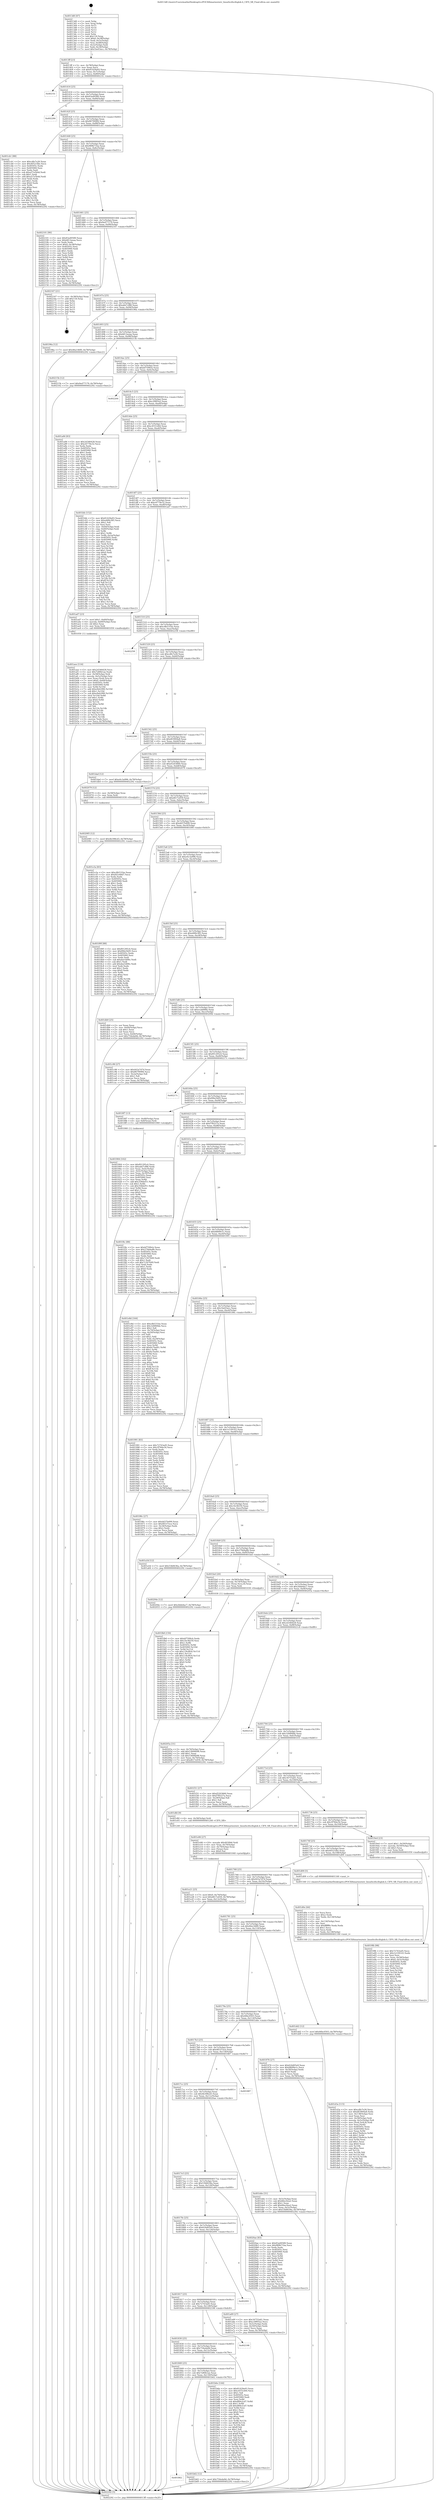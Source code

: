 digraph "0x4013d0" {
  label = "0x4013d0 (/mnt/c/Users/mathe/Desktop/tcc/POCII/binaries/extr_linuxfscifscifsglob.h_CIFS_SB_Final-ollvm.out::main(0))"
  labelloc = "t"
  node[shape=record]

  Entry [label="",width=0.3,height=0.3,shape=circle,fillcolor=black,style=filled]
  "0x4013ff" [label="{
     0x4013ff [23]\l
     | [instrs]\l
     &nbsp;&nbsp;0x4013ff \<+3\>: mov -0x78(%rbp),%eax\l
     &nbsp;&nbsp;0x401402 \<+2\>: mov %eax,%ecx\l
     &nbsp;&nbsp;0x401404 \<+6\>: sub $0x81429a93,%ecx\l
     &nbsp;&nbsp;0x40140a \<+3\>: mov %eax,-0x7c(%rbp)\l
     &nbsp;&nbsp;0x40140d \<+3\>: mov %ecx,-0x80(%rbp)\l
     &nbsp;&nbsp;0x401410 \<+6\>: je 00000000004021fc \<main+0xe2c\>\l
  }"]
  "0x4021fc" [label="{
     0x4021fc\l
  }", style=dashed]
  "0x401416" [label="{
     0x401416 [25]\l
     | [instrs]\l
     &nbsp;&nbsp;0x401416 \<+5\>: jmp 000000000040141b \<main+0x4b\>\l
     &nbsp;&nbsp;0x40141b \<+3\>: mov -0x7c(%rbp),%eax\l
     &nbsp;&nbsp;0x40141e \<+5\>: sub $0x83a49589,%eax\l
     &nbsp;&nbsp;0x401423 \<+6\>: mov %eax,-0x84(%rbp)\l
     &nbsp;&nbsp;0x401429 \<+6\>: je 0000000000402284 \<main+0xeb4\>\l
  }"]
  Exit [label="",width=0.3,height=0.3,shape=circle,fillcolor=black,style=filled,peripheries=2]
  "0x402284" [label="{
     0x402284\l
  }", style=dashed]
  "0x40142f" [label="{
     0x40142f [25]\l
     | [instrs]\l
     &nbsp;&nbsp;0x40142f \<+5\>: jmp 0000000000401434 \<main+0x64\>\l
     &nbsp;&nbsp;0x401434 \<+3\>: mov -0x7c(%rbp),%eax\l
     &nbsp;&nbsp;0x401437 \<+5\>: sub $0x867909f4,%eax\l
     &nbsp;&nbsp;0x40143c \<+6\>: mov %eax,-0x88(%rbp)\l
     &nbsp;&nbsp;0x401442 \<+6\>: je 0000000000401cb1 \<main+0x8e1\>\l
  }"]
  "0x402085" [label="{
     0x402085 [12]\l
     | [instrs]\l
     &nbsp;&nbsp;0x402085 \<+7\>: movl $0x4b398cd3,-0x78(%rbp)\l
     &nbsp;&nbsp;0x40208c \<+5\>: jmp 0000000000402292 \<main+0xec2\>\l
  }"]
  "0x401cb1" [label="{
     0x401cb1 [88]\l
     | [instrs]\l
     &nbsp;&nbsp;0x401cb1 \<+5\>: mov $0xcdfe7e26,%eax\l
     &nbsp;&nbsp;0x401cb6 \<+5\>: mov $0x40521fbe,%ecx\l
     &nbsp;&nbsp;0x401cbb \<+7\>: mov 0x40505c,%edx\l
     &nbsp;&nbsp;0x401cc2 \<+7\>: mov 0x405060,%esi\l
     &nbsp;&nbsp;0x401cc9 \<+2\>: mov %edx,%edi\l
     &nbsp;&nbsp;0x401ccb \<+6\>: sub $0xa57a5b4d,%edi\l
     &nbsp;&nbsp;0x401cd1 \<+3\>: sub $0x1,%edi\l
     &nbsp;&nbsp;0x401cd4 \<+6\>: add $0xa57a5b4d,%edi\l
     &nbsp;&nbsp;0x401cda \<+3\>: imul %edi,%edx\l
     &nbsp;&nbsp;0x401cdd \<+3\>: and $0x1,%edx\l
     &nbsp;&nbsp;0x401ce0 \<+3\>: cmp $0x0,%edx\l
     &nbsp;&nbsp;0x401ce3 \<+4\>: sete %r8b\l
     &nbsp;&nbsp;0x401ce7 \<+3\>: cmp $0xa,%esi\l
     &nbsp;&nbsp;0x401cea \<+4\>: setl %r9b\l
     &nbsp;&nbsp;0x401cee \<+3\>: mov %r8b,%r10b\l
     &nbsp;&nbsp;0x401cf1 \<+3\>: and %r9b,%r10b\l
     &nbsp;&nbsp;0x401cf4 \<+3\>: xor %r9b,%r8b\l
     &nbsp;&nbsp;0x401cf7 \<+3\>: or %r8b,%r10b\l
     &nbsp;&nbsp;0x401cfa \<+4\>: test $0x1,%r10b\l
     &nbsp;&nbsp;0x401cfe \<+3\>: cmovne %ecx,%eax\l
     &nbsp;&nbsp;0x401d01 \<+3\>: mov %eax,-0x78(%rbp)\l
     &nbsp;&nbsp;0x401d04 \<+5\>: jmp 0000000000402292 \<main+0xec2\>\l
  }"]
  "0x401448" [label="{
     0x401448 [25]\l
     | [instrs]\l
     &nbsp;&nbsp;0x401448 \<+5\>: jmp 000000000040144d \<main+0x7d\>\l
     &nbsp;&nbsp;0x40144d \<+3\>: mov -0x7c(%rbp),%eax\l
     &nbsp;&nbsp;0x401450 \<+5\>: sub $0x989b71ba,%eax\l
     &nbsp;&nbsp;0x401455 \<+6\>: mov %eax,-0x8c(%rbp)\l
     &nbsp;&nbsp;0x40145b \<+6\>: je 0000000000402101 \<main+0xd31\>\l
  }"]
  "0x401fb8" [label="{
     0x401fb8 [150]\l
     | [instrs]\l
     &nbsp;&nbsp;0x401fb8 \<+5\>: mov $0xbf7599cb,%edx\l
     &nbsp;&nbsp;0x401fbd \<+5\>: mov $0x1fe38250,%esi\l
     &nbsp;&nbsp;0x401fc2 \<+3\>: mov $0x1,%r8b\l
     &nbsp;&nbsp;0x401fc5 \<+8\>: mov 0x40505c,%r9d\l
     &nbsp;&nbsp;0x401fcd \<+8\>: mov 0x405060,%r10d\l
     &nbsp;&nbsp;0x401fd5 \<+3\>: mov %r9d,%r11d\l
     &nbsp;&nbsp;0x401fd8 \<+7\>: sub $0x118c8fc6,%r11d\l
     &nbsp;&nbsp;0x401fdf \<+4\>: sub $0x1,%r11d\l
     &nbsp;&nbsp;0x401fe3 \<+7\>: add $0x118c8fc6,%r11d\l
     &nbsp;&nbsp;0x401fea \<+4\>: imul %r11d,%r9d\l
     &nbsp;&nbsp;0x401fee \<+4\>: and $0x1,%r9d\l
     &nbsp;&nbsp;0x401ff2 \<+4\>: cmp $0x0,%r9d\l
     &nbsp;&nbsp;0x401ff6 \<+3\>: sete %bl\l
     &nbsp;&nbsp;0x401ff9 \<+4\>: cmp $0xa,%r10d\l
     &nbsp;&nbsp;0x401ffd \<+4\>: setl %r14b\l
     &nbsp;&nbsp;0x402001 \<+3\>: mov %bl,%r15b\l
     &nbsp;&nbsp;0x402004 \<+4\>: xor $0xff,%r15b\l
     &nbsp;&nbsp;0x402008 \<+3\>: mov %r14b,%r12b\l
     &nbsp;&nbsp;0x40200b \<+4\>: xor $0xff,%r12b\l
     &nbsp;&nbsp;0x40200f \<+4\>: xor $0x0,%r8b\l
     &nbsp;&nbsp;0x402013 \<+3\>: mov %r15b,%r13b\l
     &nbsp;&nbsp;0x402016 \<+4\>: and $0x0,%r13b\l
     &nbsp;&nbsp;0x40201a \<+3\>: and %r8b,%bl\l
     &nbsp;&nbsp;0x40201d \<+3\>: mov %r12b,%al\l
     &nbsp;&nbsp;0x402020 \<+2\>: and $0x0,%al\l
     &nbsp;&nbsp;0x402022 \<+3\>: and %r8b,%r14b\l
     &nbsp;&nbsp;0x402025 \<+3\>: or %bl,%r13b\l
     &nbsp;&nbsp;0x402028 \<+3\>: or %r14b,%al\l
     &nbsp;&nbsp;0x40202b \<+3\>: xor %al,%r13b\l
     &nbsp;&nbsp;0x40202e \<+3\>: or %r12b,%r15b\l
     &nbsp;&nbsp;0x402031 \<+4\>: xor $0xff,%r15b\l
     &nbsp;&nbsp;0x402035 \<+4\>: or $0x0,%r8b\l
     &nbsp;&nbsp;0x402039 \<+3\>: and %r8b,%r15b\l
     &nbsp;&nbsp;0x40203c \<+3\>: or %r15b,%r13b\l
     &nbsp;&nbsp;0x40203f \<+4\>: test $0x1,%r13b\l
     &nbsp;&nbsp;0x402043 \<+3\>: cmovne %esi,%edx\l
     &nbsp;&nbsp;0x402046 \<+3\>: mov %edx,-0x78(%rbp)\l
     &nbsp;&nbsp;0x402049 \<+5\>: jmp 0000000000402292 \<main+0xec2\>\l
  }"]
  "0x402101" [label="{
     0x402101 [90]\l
     | [instrs]\l
     &nbsp;&nbsp;0x402101 \<+5\>: mov $0x83a49589,%eax\l
     &nbsp;&nbsp;0x402106 \<+5\>: mov $0xb813eeaa,%ecx\l
     &nbsp;&nbsp;0x40210b \<+2\>: xor %edx,%edx\l
     &nbsp;&nbsp;0x40210d \<+7\>: movl $0x0,-0x38(%rbp)\l
     &nbsp;&nbsp;0x402114 \<+7\>: mov 0x40505c,%esi\l
     &nbsp;&nbsp;0x40211b \<+7\>: mov 0x405060,%edi\l
     &nbsp;&nbsp;0x402122 \<+3\>: sub $0x1,%edx\l
     &nbsp;&nbsp;0x402125 \<+3\>: mov %esi,%r8d\l
     &nbsp;&nbsp;0x402128 \<+3\>: add %edx,%r8d\l
     &nbsp;&nbsp;0x40212b \<+4\>: imul %r8d,%esi\l
     &nbsp;&nbsp;0x40212f \<+3\>: and $0x1,%esi\l
     &nbsp;&nbsp;0x402132 \<+3\>: cmp $0x0,%esi\l
     &nbsp;&nbsp;0x402135 \<+4\>: sete %r9b\l
     &nbsp;&nbsp;0x402139 \<+3\>: cmp $0xa,%edi\l
     &nbsp;&nbsp;0x40213c \<+4\>: setl %r10b\l
     &nbsp;&nbsp;0x402140 \<+3\>: mov %r9b,%r11b\l
     &nbsp;&nbsp;0x402143 \<+3\>: and %r10b,%r11b\l
     &nbsp;&nbsp;0x402146 \<+3\>: xor %r10b,%r9b\l
     &nbsp;&nbsp;0x402149 \<+3\>: or %r9b,%r11b\l
     &nbsp;&nbsp;0x40214c \<+4\>: test $0x1,%r11b\l
     &nbsp;&nbsp;0x402150 \<+3\>: cmovne %ecx,%eax\l
     &nbsp;&nbsp;0x402153 \<+3\>: mov %eax,-0x78(%rbp)\l
     &nbsp;&nbsp;0x402156 \<+5\>: jmp 0000000000402292 \<main+0xec2\>\l
  }"]
  "0x401461" [label="{
     0x401461 [25]\l
     | [instrs]\l
     &nbsp;&nbsp;0x401461 \<+5\>: jmp 0000000000401466 \<main+0x96\>\l
     &nbsp;&nbsp;0x401466 \<+3\>: mov -0x7c(%rbp),%eax\l
     &nbsp;&nbsp;0x401469 \<+5\>: sub $0x9ed77179,%eax\l
     &nbsp;&nbsp;0x40146e \<+6\>: mov %eax,-0x90(%rbp)\l
     &nbsp;&nbsp;0x401474 \<+6\>: je 0000000000402167 \<main+0xd97\>\l
  }"]
  "0x401e21" [label="{
     0x401e21 [25]\l
     | [instrs]\l
     &nbsp;&nbsp;0x401e21 \<+7\>: movl $0x0,-0x74(%rbp)\l
     &nbsp;&nbsp;0x401e28 \<+7\>: movl $0xd617e459,-0x78(%rbp)\l
     &nbsp;&nbsp;0x401e2f \<+6\>: mov %eax,-0x13c(%rbp)\l
     &nbsp;&nbsp;0x401e35 \<+5\>: jmp 0000000000402292 \<main+0xec2\>\l
  }"]
  "0x402167" [label="{
     0x402167 [21]\l
     | [instrs]\l
     &nbsp;&nbsp;0x402167 \<+3\>: mov -0x38(%rbp),%eax\l
     &nbsp;&nbsp;0x40216a \<+7\>: add $0x118,%rsp\l
     &nbsp;&nbsp;0x402171 \<+1\>: pop %rbx\l
     &nbsp;&nbsp;0x402172 \<+2\>: pop %r12\l
     &nbsp;&nbsp;0x402174 \<+2\>: pop %r13\l
     &nbsp;&nbsp;0x402176 \<+2\>: pop %r14\l
     &nbsp;&nbsp;0x402178 \<+2\>: pop %r15\l
     &nbsp;&nbsp;0x40217a \<+1\>: pop %rbp\l
     &nbsp;&nbsp;0x40217b \<+1\>: ret\l
  }"]
  "0x40147a" [label="{
     0x40147a [25]\l
     | [instrs]\l
     &nbsp;&nbsp;0x40147a \<+5\>: jmp 000000000040147f \<main+0xaf\>\l
     &nbsp;&nbsp;0x40147f \<+3\>: mov -0x7c(%rbp),%eax\l
     &nbsp;&nbsp;0x401482 \<+5\>: sub $0xabb7cf88,%eax\l
     &nbsp;&nbsp;0x401487 \<+6\>: mov %eax,-0x94(%rbp)\l
     &nbsp;&nbsp;0x40148d \<+6\>: je 000000000040196a \<main+0x59a\>\l
  }"]
  "0x401e06" [label="{
     0x401e06 [27]\l
     | [instrs]\l
     &nbsp;&nbsp;0x401e06 \<+10\>: movabs $0x4030b6,%rdi\l
     &nbsp;&nbsp;0x401e10 \<+4\>: mov %rax,-0x70(%rbp)\l
     &nbsp;&nbsp;0x401e14 \<+4\>: mov -0x70(%rbp),%rax\l
     &nbsp;&nbsp;0x401e18 \<+2\>: mov (%rax),%esi\l
     &nbsp;&nbsp;0x401e1a \<+2\>: mov $0x0,%al\l
     &nbsp;&nbsp;0x401e1c \<+5\>: call 0000000000401040 \<printf@plt\>\l
     | [calls]\l
     &nbsp;&nbsp;0x401040 \{1\} (unknown)\l
  }"]
  "0x40196a" [label="{
     0x40196a [12]\l
     | [instrs]\l
     &nbsp;&nbsp;0x40196a \<+7\>: movl $0x46a146f0,-0x78(%rbp)\l
     &nbsp;&nbsp;0x401971 \<+5\>: jmp 0000000000402292 \<main+0xec2\>\l
  }"]
  "0x401493" [label="{
     0x401493 [25]\l
     | [instrs]\l
     &nbsp;&nbsp;0x401493 \<+5\>: jmp 0000000000401498 \<main+0xc8\>\l
     &nbsp;&nbsp;0x401498 \<+3\>: mov -0x7c(%rbp),%eax\l
     &nbsp;&nbsp;0x40149b \<+5\>: sub $0xb813eeaa,%eax\l
     &nbsp;&nbsp;0x4014a0 \<+6\>: mov %eax,-0x98(%rbp)\l
     &nbsp;&nbsp;0x4014a6 \<+6\>: je 000000000040215b \<main+0xd8b\>\l
  }"]
  "0x401d3a" [label="{
     0x401d3a [115]\l
     | [instrs]\l
     &nbsp;&nbsp;0x401d3a \<+5\>: mov $0xcdfe7e26,%ecx\l
     &nbsp;&nbsp;0x401d3f \<+5\>: mov $0xd03904a8,%edx\l
     &nbsp;&nbsp;0x401d44 \<+6\>: mov -0x138(%rbp),%esi\l
     &nbsp;&nbsp;0x401d4a \<+3\>: imul %eax,%esi\l
     &nbsp;&nbsp;0x401d4d \<+4\>: mov -0x58(%rbp),%rdi\l
     &nbsp;&nbsp;0x401d51 \<+4\>: movslq -0x5c(%rbp),%r8\l
     &nbsp;&nbsp;0x401d55 \<+4\>: mov (%rdi,%r8,8),%rdi\l
     &nbsp;&nbsp;0x401d59 \<+2\>: mov %esi,(%rdi)\l
     &nbsp;&nbsp;0x401d5b \<+7\>: mov 0x40505c,%eax\l
     &nbsp;&nbsp;0x401d62 \<+7\>: mov 0x405060,%esi\l
     &nbsp;&nbsp;0x401d69 \<+3\>: mov %eax,%r9d\l
     &nbsp;&nbsp;0x401d6c \<+7\>: sub $0x278a9e2e,%r9d\l
     &nbsp;&nbsp;0x401d73 \<+4\>: sub $0x1,%r9d\l
     &nbsp;&nbsp;0x401d77 \<+7\>: add $0x278a9e2e,%r9d\l
     &nbsp;&nbsp;0x401d7e \<+4\>: imul %r9d,%eax\l
     &nbsp;&nbsp;0x401d82 \<+3\>: and $0x1,%eax\l
     &nbsp;&nbsp;0x401d85 \<+3\>: cmp $0x0,%eax\l
     &nbsp;&nbsp;0x401d88 \<+4\>: sete %r10b\l
     &nbsp;&nbsp;0x401d8c \<+3\>: cmp $0xa,%esi\l
     &nbsp;&nbsp;0x401d8f \<+4\>: setl %r11b\l
     &nbsp;&nbsp;0x401d93 \<+3\>: mov %r10b,%bl\l
     &nbsp;&nbsp;0x401d96 \<+3\>: and %r11b,%bl\l
     &nbsp;&nbsp;0x401d99 \<+3\>: xor %r11b,%r10b\l
     &nbsp;&nbsp;0x401d9c \<+3\>: or %r10b,%bl\l
     &nbsp;&nbsp;0x401d9f \<+3\>: test $0x1,%bl\l
     &nbsp;&nbsp;0x401da2 \<+3\>: cmovne %edx,%ecx\l
     &nbsp;&nbsp;0x401da5 \<+3\>: mov %ecx,-0x78(%rbp)\l
     &nbsp;&nbsp;0x401da8 \<+5\>: jmp 0000000000402292 \<main+0xec2\>\l
  }"]
  "0x40215b" [label="{
     0x40215b [12]\l
     | [instrs]\l
     &nbsp;&nbsp;0x40215b \<+7\>: movl $0x9ed77179,-0x78(%rbp)\l
     &nbsp;&nbsp;0x402162 \<+5\>: jmp 0000000000402292 \<main+0xec2\>\l
  }"]
  "0x4014ac" [label="{
     0x4014ac [25]\l
     | [instrs]\l
     &nbsp;&nbsp;0x4014ac \<+5\>: jmp 00000000004014b1 \<main+0xe1\>\l
     &nbsp;&nbsp;0x4014b1 \<+3\>: mov -0x7c(%rbp),%eax\l
     &nbsp;&nbsp;0x4014b4 \<+5\>: sub $0xbf7599cb,%eax\l
     &nbsp;&nbsp;0x4014b9 \<+6\>: mov %eax,-0x9c(%rbp)\l
     &nbsp;&nbsp;0x4014bf \<+6\>: je 0000000000402264 \<main+0xe94\>\l
  }"]
  "0x401d0e" [label="{
     0x401d0e [44]\l
     | [instrs]\l
     &nbsp;&nbsp;0x401d0e \<+2\>: xor %ecx,%ecx\l
     &nbsp;&nbsp;0x401d10 \<+5\>: mov $0x2,%edx\l
     &nbsp;&nbsp;0x401d15 \<+6\>: mov %edx,-0x134(%rbp)\l
     &nbsp;&nbsp;0x401d1b \<+1\>: cltd\l
     &nbsp;&nbsp;0x401d1c \<+6\>: mov -0x134(%rbp),%esi\l
     &nbsp;&nbsp;0x401d22 \<+2\>: idiv %esi\l
     &nbsp;&nbsp;0x401d24 \<+6\>: imul $0xfffffffe,%edx,%edx\l
     &nbsp;&nbsp;0x401d2a \<+3\>: sub $0x1,%ecx\l
     &nbsp;&nbsp;0x401d2d \<+2\>: sub %ecx,%edx\l
     &nbsp;&nbsp;0x401d2f \<+6\>: mov %edx,-0x138(%rbp)\l
     &nbsp;&nbsp;0x401d35 \<+5\>: call 0000000000401160 \<next_i\>\l
     | [calls]\l
     &nbsp;&nbsp;0x401160 \{1\} (/mnt/c/Users/mathe/Desktop/tcc/POCII/binaries/extr_linuxfscifscifsglob.h_CIFS_SB_Final-ollvm.out::next_i)\l
  }"]
  "0x402264" [label="{
     0x402264\l
  }", style=dashed]
  "0x4014c5" [label="{
     0x4014c5 [25]\l
     | [instrs]\l
     &nbsp;&nbsp;0x4014c5 \<+5\>: jmp 00000000004014ca \<main+0xfa\>\l
     &nbsp;&nbsp;0x4014ca \<+3\>: mov -0x7c(%rbp),%eax\l
     &nbsp;&nbsp;0x4014cd \<+5\>: sub $0xc29f05a2,%eax\l
     &nbsp;&nbsp;0x4014d2 \<+6\>: mov %eax,-0xa0(%rbp)\l
     &nbsp;&nbsp;0x4014d8 \<+6\>: je 0000000000401a84 \<main+0x6b4\>\l
  }"]
  "0x401862" [label="{
     0x401862\l
  }", style=dashed]
  "0x401a84" [label="{
     0x401a84 [83]\l
     | [instrs]\l
     &nbsp;&nbsp;0x401a84 \<+5\>: mov $0x2d346428,%eax\l
     &nbsp;&nbsp;0x401a89 \<+5\>: mov $0xc6779e32,%ecx\l
     &nbsp;&nbsp;0x401a8e \<+2\>: xor %edx,%edx\l
     &nbsp;&nbsp;0x401a90 \<+7\>: mov 0x40505c,%esi\l
     &nbsp;&nbsp;0x401a97 \<+7\>: mov 0x405060,%edi\l
     &nbsp;&nbsp;0x401a9e \<+3\>: sub $0x1,%edx\l
     &nbsp;&nbsp;0x401aa1 \<+3\>: mov %esi,%r8d\l
     &nbsp;&nbsp;0x401aa4 \<+3\>: add %edx,%r8d\l
     &nbsp;&nbsp;0x401aa7 \<+4\>: imul %r8d,%esi\l
     &nbsp;&nbsp;0x401aab \<+3\>: and $0x1,%esi\l
     &nbsp;&nbsp;0x401aae \<+3\>: cmp $0x0,%esi\l
     &nbsp;&nbsp;0x401ab1 \<+4\>: sete %r9b\l
     &nbsp;&nbsp;0x401ab5 \<+3\>: cmp $0xa,%edi\l
     &nbsp;&nbsp;0x401ab8 \<+4\>: setl %r10b\l
     &nbsp;&nbsp;0x401abc \<+3\>: mov %r9b,%r11b\l
     &nbsp;&nbsp;0x401abf \<+3\>: and %r10b,%r11b\l
     &nbsp;&nbsp;0x401ac2 \<+3\>: xor %r10b,%r9b\l
     &nbsp;&nbsp;0x401ac5 \<+3\>: or %r9b,%r11b\l
     &nbsp;&nbsp;0x401ac8 \<+4\>: test $0x1,%r11b\l
     &nbsp;&nbsp;0x401acc \<+3\>: cmovne %ecx,%eax\l
     &nbsp;&nbsp;0x401acf \<+3\>: mov %eax,-0x78(%rbp)\l
     &nbsp;&nbsp;0x401ad2 \<+5\>: jmp 0000000000402292 \<main+0xec2\>\l
  }"]
  "0x4014de" [label="{
     0x4014de [25]\l
     | [instrs]\l
     &nbsp;&nbsp;0x4014de \<+5\>: jmp 00000000004014e3 \<main+0x113\>\l
     &nbsp;&nbsp;0x4014e3 \<+3\>: mov -0x7c(%rbp),%eax\l
     &nbsp;&nbsp;0x4014e6 \<+5\>: sub $0xc4551d44,%eax\l
     &nbsp;&nbsp;0x4014eb \<+6\>: mov %eax,-0xa4(%rbp)\l
     &nbsp;&nbsp;0x4014f1 \<+6\>: je 0000000000401bfe \<main+0x82e\>\l
  }"]
  "0x401b62" [label="{
     0x401b62 [12]\l
     | [instrs]\l
     &nbsp;&nbsp;0x401b62 \<+7\>: movl $0x754eda9d,-0x78(%rbp)\l
     &nbsp;&nbsp;0x401b69 \<+5\>: jmp 0000000000402292 \<main+0xec2\>\l
  }"]
  "0x401bfe" [label="{
     0x401bfe [152]\l
     | [instrs]\l
     &nbsp;&nbsp;0x401bfe \<+5\>: mov $0x81429a93,%eax\l
     &nbsp;&nbsp;0x401c03 \<+5\>: mov $0xe66fe385,%ecx\l
     &nbsp;&nbsp;0x401c08 \<+2\>: mov $0x1,%dl\l
     &nbsp;&nbsp;0x401c0a \<+2\>: xor %esi,%esi\l
     &nbsp;&nbsp;0x401c0c \<+3\>: mov -0x64(%rbp),%edi\l
     &nbsp;&nbsp;0x401c0f \<+3\>: cmp -0x60(%rbp),%edi\l
     &nbsp;&nbsp;0x401c12 \<+4\>: setl %r8b\l
     &nbsp;&nbsp;0x401c16 \<+4\>: and $0x1,%r8b\l
     &nbsp;&nbsp;0x401c1a \<+4\>: mov %r8b,-0x2a(%rbp)\l
     &nbsp;&nbsp;0x401c1e \<+7\>: mov 0x40505c,%edi\l
     &nbsp;&nbsp;0x401c25 \<+8\>: mov 0x405060,%r9d\l
     &nbsp;&nbsp;0x401c2d \<+3\>: sub $0x1,%esi\l
     &nbsp;&nbsp;0x401c30 \<+3\>: mov %edi,%r10d\l
     &nbsp;&nbsp;0x401c33 \<+3\>: add %esi,%r10d\l
     &nbsp;&nbsp;0x401c36 \<+4\>: imul %r10d,%edi\l
     &nbsp;&nbsp;0x401c3a \<+3\>: and $0x1,%edi\l
     &nbsp;&nbsp;0x401c3d \<+3\>: cmp $0x0,%edi\l
     &nbsp;&nbsp;0x401c40 \<+4\>: sete %r8b\l
     &nbsp;&nbsp;0x401c44 \<+4\>: cmp $0xa,%r9d\l
     &nbsp;&nbsp;0x401c48 \<+4\>: setl %r11b\l
     &nbsp;&nbsp;0x401c4c \<+3\>: mov %r8b,%bl\l
     &nbsp;&nbsp;0x401c4f \<+3\>: xor $0xff,%bl\l
     &nbsp;&nbsp;0x401c52 \<+3\>: mov %r11b,%r14b\l
     &nbsp;&nbsp;0x401c55 \<+4\>: xor $0xff,%r14b\l
     &nbsp;&nbsp;0x401c59 \<+3\>: xor $0x1,%dl\l
     &nbsp;&nbsp;0x401c5c \<+3\>: mov %bl,%r15b\l
     &nbsp;&nbsp;0x401c5f \<+4\>: and $0xff,%r15b\l
     &nbsp;&nbsp;0x401c63 \<+3\>: and %dl,%r8b\l
     &nbsp;&nbsp;0x401c66 \<+3\>: mov %r14b,%r12b\l
     &nbsp;&nbsp;0x401c69 \<+4\>: and $0xff,%r12b\l
     &nbsp;&nbsp;0x401c6d \<+3\>: and %dl,%r11b\l
     &nbsp;&nbsp;0x401c70 \<+3\>: or %r8b,%r15b\l
     &nbsp;&nbsp;0x401c73 \<+3\>: or %r11b,%r12b\l
     &nbsp;&nbsp;0x401c76 \<+3\>: xor %r12b,%r15b\l
     &nbsp;&nbsp;0x401c79 \<+3\>: or %r14b,%bl\l
     &nbsp;&nbsp;0x401c7c \<+3\>: xor $0xff,%bl\l
     &nbsp;&nbsp;0x401c7f \<+3\>: or $0x1,%dl\l
     &nbsp;&nbsp;0x401c82 \<+2\>: and %dl,%bl\l
     &nbsp;&nbsp;0x401c84 \<+3\>: or %bl,%r15b\l
     &nbsp;&nbsp;0x401c87 \<+4\>: test $0x1,%r15b\l
     &nbsp;&nbsp;0x401c8b \<+3\>: cmovne %ecx,%eax\l
     &nbsp;&nbsp;0x401c8e \<+3\>: mov %eax,-0x78(%rbp)\l
     &nbsp;&nbsp;0x401c91 \<+5\>: jmp 0000000000402292 \<main+0xec2\>\l
  }"]
  "0x4014f7" [label="{
     0x4014f7 [25]\l
     | [instrs]\l
     &nbsp;&nbsp;0x4014f7 \<+5\>: jmp 00000000004014fc \<main+0x12c\>\l
     &nbsp;&nbsp;0x4014fc \<+3\>: mov -0x7c(%rbp),%eax\l
     &nbsp;&nbsp;0x4014ff \<+5\>: sub $0xc6779e32,%eax\l
     &nbsp;&nbsp;0x401504 \<+6\>: mov %eax,-0xa8(%rbp)\l
     &nbsp;&nbsp;0x40150a \<+6\>: je 0000000000401ad7 \<main+0x707\>\l
  }"]
  "0x401849" [label="{
     0x401849 [25]\l
     | [instrs]\l
     &nbsp;&nbsp;0x401849 \<+5\>: jmp 000000000040184e \<main+0x47e\>\l
     &nbsp;&nbsp;0x40184e \<+3\>: mov -0x7c(%rbp),%eax\l
     &nbsp;&nbsp;0x401851 \<+5\>: sub $0x7e80b1ae,%eax\l
     &nbsp;&nbsp;0x401856 \<+6\>: mov %eax,-0x130(%rbp)\l
     &nbsp;&nbsp;0x40185c \<+6\>: je 0000000000401b62 \<main+0x792\>\l
  }"]
  "0x401ad7" [label="{
     0x401ad7 [23]\l
     | [instrs]\l
     &nbsp;&nbsp;0x401ad7 \<+7\>: movl $0x1,-0x60(%rbp)\l
     &nbsp;&nbsp;0x401ade \<+4\>: movslq -0x60(%rbp),%rax\l
     &nbsp;&nbsp;0x401ae2 \<+4\>: shl $0x2,%rax\l
     &nbsp;&nbsp;0x401ae6 \<+3\>: mov %rax,%rdi\l
     &nbsp;&nbsp;0x401ae9 \<+5\>: call 0000000000401050 \<malloc@plt\>\l
     | [calls]\l
     &nbsp;&nbsp;0x401050 \{1\} (unknown)\l
  }"]
  "0x401510" [label="{
     0x401510 [25]\l
     | [instrs]\l
     &nbsp;&nbsp;0x401510 \<+5\>: jmp 0000000000401515 \<main+0x145\>\l
     &nbsp;&nbsp;0x401515 \<+3\>: mov -0x7c(%rbp),%eax\l
     &nbsp;&nbsp;0x401518 \<+5\>: sub $0xc8b531be,%eax\l
     &nbsp;&nbsp;0x40151d \<+6\>: mov %eax,-0xac(%rbp)\l
     &nbsp;&nbsp;0x401523 \<+6\>: je 0000000000402258 \<main+0xe88\>\l
  }"]
  "0x401b6e" [label="{
     0x401b6e [144]\l
     | [instrs]\l
     &nbsp;&nbsp;0x401b6e \<+5\>: mov $0x81429a93,%eax\l
     &nbsp;&nbsp;0x401b73 \<+5\>: mov $0xc4551d44,%ecx\l
     &nbsp;&nbsp;0x401b78 \<+2\>: mov $0x1,%dl\l
     &nbsp;&nbsp;0x401b7a \<+7\>: mov 0x40505c,%esi\l
     &nbsp;&nbsp;0x401b81 \<+7\>: mov 0x405060,%edi\l
     &nbsp;&nbsp;0x401b88 \<+3\>: mov %esi,%r8d\l
     &nbsp;&nbsp;0x401b8b \<+7\>: sub $0xd89e2cd7,%r8d\l
     &nbsp;&nbsp;0x401b92 \<+4\>: sub $0x1,%r8d\l
     &nbsp;&nbsp;0x401b96 \<+7\>: add $0xd89e2cd7,%r8d\l
     &nbsp;&nbsp;0x401b9d \<+4\>: imul %r8d,%esi\l
     &nbsp;&nbsp;0x401ba1 \<+3\>: and $0x1,%esi\l
     &nbsp;&nbsp;0x401ba4 \<+3\>: cmp $0x0,%esi\l
     &nbsp;&nbsp;0x401ba7 \<+4\>: sete %r9b\l
     &nbsp;&nbsp;0x401bab \<+3\>: cmp $0xa,%edi\l
     &nbsp;&nbsp;0x401bae \<+4\>: setl %r10b\l
     &nbsp;&nbsp;0x401bb2 \<+3\>: mov %r9b,%r11b\l
     &nbsp;&nbsp;0x401bb5 \<+4\>: xor $0xff,%r11b\l
     &nbsp;&nbsp;0x401bb9 \<+3\>: mov %r10b,%bl\l
     &nbsp;&nbsp;0x401bbc \<+3\>: xor $0xff,%bl\l
     &nbsp;&nbsp;0x401bbf \<+3\>: xor $0x1,%dl\l
     &nbsp;&nbsp;0x401bc2 \<+3\>: mov %r11b,%r14b\l
     &nbsp;&nbsp;0x401bc5 \<+4\>: and $0xff,%r14b\l
     &nbsp;&nbsp;0x401bc9 \<+3\>: and %dl,%r9b\l
     &nbsp;&nbsp;0x401bcc \<+3\>: mov %bl,%r15b\l
     &nbsp;&nbsp;0x401bcf \<+4\>: and $0xff,%r15b\l
     &nbsp;&nbsp;0x401bd3 \<+3\>: and %dl,%r10b\l
     &nbsp;&nbsp;0x401bd6 \<+3\>: or %r9b,%r14b\l
     &nbsp;&nbsp;0x401bd9 \<+3\>: or %r10b,%r15b\l
     &nbsp;&nbsp;0x401bdc \<+3\>: xor %r15b,%r14b\l
     &nbsp;&nbsp;0x401bdf \<+3\>: or %bl,%r11b\l
     &nbsp;&nbsp;0x401be2 \<+4\>: xor $0xff,%r11b\l
     &nbsp;&nbsp;0x401be6 \<+3\>: or $0x1,%dl\l
     &nbsp;&nbsp;0x401be9 \<+3\>: and %dl,%r11b\l
     &nbsp;&nbsp;0x401bec \<+3\>: or %r11b,%r14b\l
     &nbsp;&nbsp;0x401bef \<+4\>: test $0x1,%r14b\l
     &nbsp;&nbsp;0x401bf3 \<+3\>: cmovne %ecx,%eax\l
     &nbsp;&nbsp;0x401bf6 \<+3\>: mov %eax,-0x78(%rbp)\l
     &nbsp;&nbsp;0x401bf9 \<+5\>: jmp 0000000000402292 \<main+0xec2\>\l
  }"]
  "0x402258" [label="{
     0x402258\l
  }", style=dashed]
  "0x401529" [label="{
     0x401529 [25]\l
     | [instrs]\l
     &nbsp;&nbsp;0x401529 \<+5\>: jmp 000000000040152e \<main+0x15e\>\l
     &nbsp;&nbsp;0x40152e \<+3\>: mov -0x7c(%rbp),%eax\l
     &nbsp;&nbsp;0x401531 \<+5\>: sub $0xcdfe7e26,%eax\l
     &nbsp;&nbsp;0x401536 \<+6\>: mov %eax,-0xb0(%rbp)\l
     &nbsp;&nbsp;0x40153c \<+6\>: je 0000000000402208 \<main+0xe38\>\l
  }"]
  "0x401830" [label="{
     0x401830 [25]\l
     | [instrs]\l
     &nbsp;&nbsp;0x401830 \<+5\>: jmp 0000000000401835 \<main+0x465\>\l
     &nbsp;&nbsp;0x401835 \<+3\>: mov -0x7c(%rbp),%eax\l
     &nbsp;&nbsp;0x401838 \<+5\>: sub $0x754eda9d,%eax\l
     &nbsp;&nbsp;0x40183d \<+6\>: mov %eax,-0x12c(%rbp)\l
     &nbsp;&nbsp;0x401843 \<+6\>: je 0000000000401b6e \<main+0x79e\>\l
  }"]
  "0x402208" [label="{
     0x402208\l
  }", style=dashed]
  "0x401542" [label="{
     0x401542 [25]\l
     | [instrs]\l
     &nbsp;&nbsp;0x401542 \<+5\>: jmp 0000000000401547 \<main+0x177\>\l
     &nbsp;&nbsp;0x401547 \<+3\>: mov -0x7c(%rbp),%eax\l
     &nbsp;&nbsp;0x40154a \<+5\>: sub $0xd03904a8,%eax\l
     &nbsp;&nbsp;0x40154f \<+6\>: mov %eax,-0xb4(%rbp)\l
     &nbsp;&nbsp;0x401555 \<+6\>: je 0000000000401dad \<main+0x9dd\>\l
  }"]
  "0x402198" [label="{
     0x402198\l
  }", style=dashed]
  "0x401dad" [label="{
     0x401dad [12]\l
     | [instrs]\l
     &nbsp;&nbsp;0x401dad \<+7\>: movl $0xe0c3a996,-0x78(%rbp)\l
     &nbsp;&nbsp;0x401db4 \<+5\>: jmp 0000000000402292 \<main+0xec2\>\l
  }"]
  "0x40155b" [label="{
     0x40155b [25]\l
     | [instrs]\l
     &nbsp;&nbsp;0x40155b \<+5\>: jmp 0000000000401560 \<main+0x190\>\l
     &nbsp;&nbsp;0x401560 \<+3\>: mov -0x7c(%rbp),%eax\l
     &nbsp;&nbsp;0x401563 \<+5\>: sub $0xd5203660,%eax\l
     &nbsp;&nbsp;0x401568 \<+6\>: mov %eax,-0xb8(%rbp)\l
     &nbsp;&nbsp;0x40156e \<+6\>: je 0000000000402079 \<main+0xca9\>\l
  }"]
  "0x401817" [label="{
     0x401817 [25]\l
     | [instrs]\l
     &nbsp;&nbsp;0x401817 \<+5\>: jmp 000000000040181c \<main+0x44c\>\l
     &nbsp;&nbsp;0x40181c \<+3\>: mov -0x7c(%rbp),%eax\l
     &nbsp;&nbsp;0x40181f \<+5\>: sub $0x72743ed5,%eax\l
     &nbsp;&nbsp;0x401824 \<+6\>: mov %eax,-0x128(%rbp)\l
     &nbsp;&nbsp;0x40182a \<+6\>: je 0000000000402198 \<main+0xdc8\>\l
  }"]
  "0x402079" [label="{
     0x402079 [12]\l
     | [instrs]\l
     &nbsp;&nbsp;0x402079 \<+4\>: mov -0x58(%rbp),%rax\l
     &nbsp;&nbsp;0x40207d \<+3\>: mov %rax,%rdi\l
     &nbsp;&nbsp;0x402080 \<+5\>: call 0000000000401030 \<free@plt\>\l
     | [calls]\l
     &nbsp;&nbsp;0x401030 \{1\} (unknown)\l
  }"]
  "0x401574" [label="{
     0x401574 [25]\l
     | [instrs]\l
     &nbsp;&nbsp;0x401574 \<+5\>: jmp 0000000000401579 \<main+0x1a9\>\l
     &nbsp;&nbsp;0x401579 \<+3\>: mov -0x7c(%rbp),%eax\l
     &nbsp;&nbsp;0x40157c \<+5\>: sub $0xd617e459,%eax\l
     &nbsp;&nbsp;0x401581 \<+6\>: mov %eax,-0xbc(%rbp)\l
     &nbsp;&nbsp;0x401587 \<+6\>: je 0000000000401e3a \<main+0xa6a\>\l
  }"]
  "0x402091" [label="{
     0x402091\l
  }", style=dashed]
  "0x401e3a" [label="{
     0x401e3a [83]\l
     | [instrs]\l
     &nbsp;&nbsp;0x401e3a \<+5\>: mov $0xc8b531be,%eax\l
     &nbsp;&nbsp;0x401e3f \<+5\>: mov $0xfd1e48d7,%ecx\l
     &nbsp;&nbsp;0x401e44 \<+2\>: xor %edx,%edx\l
     &nbsp;&nbsp;0x401e46 \<+7\>: mov 0x40505c,%esi\l
     &nbsp;&nbsp;0x401e4d \<+7\>: mov 0x405060,%edi\l
     &nbsp;&nbsp;0x401e54 \<+3\>: sub $0x1,%edx\l
     &nbsp;&nbsp;0x401e57 \<+3\>: mov %esi,%r8d\l
     &nbsp;&nbsp;0x401e5a \<+3\>: add %edx,%r8d\l
     &nbsp;&nbsp;0x401e5d \<+4\>: imul %r8d,%esi\l
     &nbsp;&nbsp;0x401e61 \<+3\>: and $0x1,%esi\l
     &nbsp;&nbsp;0x401e64 \<+3\>: cmp $0x0,%esi\l
     &nbsp;&nbsp;0x401e67 \<+4\>: sete %r9b\l
     &nbsp;&nbsp;0x401e6b \<+3\>: cmp $0xa,%edi\l
     &nbsp;&nbsp;0x401e6e \<+4\>: setl %r10b\l
     &nbsp;&nbsp;0x401e72 \<+3\>: mov %r9b,%r11b\l
     &nbsp;&nbsp;0x401e75 \<+3\>: and %r10b,%r11b\l
     &nbsp;&nbsp;0x401e78 \<+3\>: xor %r10b,%r9b\l
     &nbsp;&nbsp;0x401e7b \<+3\>: or %r9b,%r11b\l
     &nbsp;&nbsp;0x401e7e \<+4\>: test $0x1,%r11b\l
     &nbsp;&nbsp;0x401e82 \<+3\>: cmovne %ecx,%eax\l
     &nbsp;&nbsp;0x401e85 \<+3\>: mov %eax,-0x78(%rbp)\l
     &nbsp;&nbsp;0x401e88 \<+5\>: jmp 0000000000402292 \<main+0xec2\>\l
  }"]
  "0x40158d" [label="{
     0x40158d [25]\l
     | [instrs]\l
     &nbsp;&nbsp;0x40158d \<+5\>: jmp 0000000000401592 \<main+0x1c2\>\l
     &nbsp;&nbsp;0x401592 \<+3\>: mov -0x7c(%rbp),%eax\l
     &nbsp;&nbsp;0x401595 \<+5\>: sub $0xdd37b499,%eax\l
     &nbsp;&nbsp;0x40159a \<+6\>: mov %eax,-0xc0(%rbp)\l
     &nbsp;&nbsp;0x4015a0 \<+6\>: je 000000000040189f \<main+0x4cf\>\l
  }"]
  "0x401aee" [label="{
     0x401aee [116]\l
     | [instrs]\l
     &nbsp;&nbsp;0x401aee \<+5\>: mov $0x2d346428,%ecx\l
     &nbsp;&nbsp;0x401af3 \<+5\>: mov $0x7e80b1ae,%edx\l
     &nbsp;&nbsp;0x401af8 \<+4\>: mov -0x58(%rbp),%rdi\l
     &nbsp;&nbsp;0x401afc \<+4\>: movslq -0x5c(%rbp),%rsi\l
     &nbsp;&nbsp;0x401b00 \<+4\>: mov %rax,(%rdi,%rsi,8)\l
     &nbsp;&nbsp;0x401b04 \<+7\>: movl $0x0,-0x64(%rbp)\l
     &nbsp;&nbsp;0x401b0b \<+8\>: mov 0x40505c,%r8d\l
     &nbsp;&nbsp;0x401b13 \<+8\>: mov 0x405060,%r9d\l
     &nbsp;&nbsp;0x401b1b \<+3\>: mov %r8d,%r10d\l
     &nbsp;&nbsp;0x401b1e \<+7\>: add $0xe9efc990,%r10d\l
     &nbsp;&nbsp;0x401b25 \<+4\>: sub $0x1,%r10d\l
     &nbsp;&nbsp;0x401b29 \<+7\>: sub $0xe9efc990,%r10d\l
     &nbsp;&nbsp;0x401b30 \<+4\>: imul %r10d,%r8d\l
     &nbsp;&nbsp;0x401b34 \<+4\>: and $0x1,%r8d\l
     &nbsp;&nbsp;0x401b38 \<+4\>: cmp $0x0,%r8d\l
     &nbsp;&nbsp;0x401b3c \<+4\>: sete %r11b\l
     &nbsp;&nbsp;0x401b40 \<+4\>: cmp $0xa,%r9d\l
     &nbsp;&nbsp;0x401b44 \<+3\>: setl %bl\l
     &nbsp;&nbsp;0x401b47 \<+3\>: mov %r11b,%r14b\l
     &nbsp;&nbsp;0x401b4a \<+3\>: and %bl,%r14b\l
     &nbsp;&nbsp;0x401b4d \<+3\>: xor %bl,%r11b\l
     &nbsp;&nbsp;0x401b50 \<+3\>: or %r11b,%r14b\l
     &nbsp;&nbsp;0x401b53 \<+4\>: test $0x1,%r14b\l
     &nbsp;&nbsp;0x401b57 \<+3\>: cmovne %edx,%ecx\l
     &nbsp;&nbsp;0x401b5a \<+3\>: mov %ecx,-0x78(%rbp)\l
     &nbsp;&nbsp;0x401b5d \<+5\>: jmp 0000000000402292 \<main+0xec2\>\l
  }"]
  "0x40189f" [label="{
     0x40189f [88]\l
     | [instrs]\l
     &nbsp;&nbsp;0x40189f \<+5\>: mov $0xf01295c4,%eax\l
     &nbsp;&nbsp;0x4018a4 \<+5\>: mov $0xf06e5b95,%ecx\l
     &nbsp;&nbsp;0x4018a9 \<+7\>: mov 0x40505c,%edx\l
     &nbsp;&nbsp;0x4018b0 \<+7\>: mov 0x405060,%esi\l
     &nbsp;&nbsp;0x4018b7 \<+2\>: mov %edx,%edi\l
     &nbsp;&nbsp;0x4018b9 \<+6\>: sub $0xdee5d06c,%edi\l
     &nbsp;&nbsp;0x4018bf \<+3\>: sub $0x1,%edi\l
     &nbsp;&nbsp;0x4018c2 \<+6\>: add $0xdee5d06c,%edi\l
     &nbsp;&nbsp;0x4018c8 \<+3\>: imul %edi,%edx\l
     &nbsp;&nbsp;0x4018cb \<+3\>: and $0x1,%edx\l
     &nbsp;&nbsp;0x4018ce \<+3\>: cmp $0x0,%edx\l
     &nbsp;&nbsp;0x4018d1 \<+4\>: sete %r8b\l
     &nbsp;&nbsp;0x4018d5 \<+3\>: cmp $0xa,%esi\l
     &nbsp;&nbsp;0x4018d8 \<+4\>: setl %r9b\l
     &nbsp;&nbsp;0x4018dc \<+3\>: mov %r8b,%r10b\l
     &nbsp;&nbsp;0x4018df \<+3\>: and %r9b,%r10b\l
     &nbsp;&nbsp;0x4018e2 \<+3\>: xor %r9b,%r8b\l
     &nbsp;&nbsp;0x4018e5 \<+3\>: or %r8b,%r10b\l
     &nbsp;&nbsp;0x4018e8 \<+4\>: test $0x1,%r10b\l
     &nbsp;&nbsp;0x4018ec \<+3\>: cmovne %ecx,%eax\l
     &nbsp;&nbsp;0x4018ef \<+3\>: mov %eax,-0x78(%rbp)\l
     &nbsp;&nbsp;0x4018f2 \<+5\>: jmp 0000000000402292 \<main+0xec2\>\l
  }"]
  "0x4015a6" [label="{
     0x4015a6 [25]\l
     | [instrs]\l
     &nbsp;&nbsp;0x4015a6 \<+5\>: jmp 00000000004015ab \<main+0x1db\>\l
     &nbsp;&nbsp;0x4015ab \<+3\>: mov -0x7c(%rbp),%eax\l
     &nbsp;&nbsp;0x4015ae \<+5\>: sub $0xe0c3a996,%eax\l
     &nbsp;&nbsp;0x4015b3 \<+6\>: mov %eax,-0xc4(%rbp)\l
     &nbsp;&nbsp;0x4015b9 \<+6\>: je 0000000000401db9 \<main+0x9e9\>\l
  }"]
  "0x4017fe" [label="{
     0x4017fe [25]\l
     | [instrs]\l
     &nbsp;&nbsp;0x4017fe \<+5\>: jmp 0000000000401803 \<main+0x433\>\l
     &nbsp;&nbsp;0x401803 \<+3\>: mov -0x7c(%rbp),%eax\l
     &nbsp;&nbsp;0x401806 \<+5\>: sub $0x624d05e9,%eax\l
     &nbsp;&nbsp;0x40180b \<+6\>: mov %eax,-0x124(%rbp)\l
     &nbsp;&nbsp;0x401811 \<+6\>: je 0000000000402091 \<main+0xcc1\>\l
  }"]
  "0x401db9" [label="{
     0x401db9 [25]\l
     | [instrs]\l
     &nbsp;&nbsp;0x401db9 \<+2\>: xor %eax,%eax\l
     &nbsp;&nbsp;0x401dbb \<+3\>: mov -0x64(%rbp),%ecx\l
     &nbsp;&nbsp;0x401dbe \<+3\>: sub $0x1,%eax\l
     &nbsp;&nbsp;0x401dc1 \<+2\>: sub %eax,%ecx\l
     &nbsp;&nbsp;0x401dc3 \<+3\>: mov %ecx,-0x64(%rbp)\l
     &nbsp;&nbsp;0x401dc6 \<+7\>: movl $0x754eda9d,-0x78(%rbp)\l
     &nbsp;&nbsp;0x401dcd \<+5\>: jmp 0000000000402292 \<main+0xec2\>\l
  }"]
  "0x4015bf" [label="{
     0x4015bf [25]\l
     | [instrs]\l
     &nbsp;&nbsp;0x4015bf \<+5\>: jmp 00000000004015c4 \<main+0x1f4\>\l
     &nbsp;&nbsp;0x4015c4 \<+3\>: mov -0x7c(%rbp),%eax\l
     &nbsp;&nbsp;0x4015c7 \<+5\>: sub $0xe66fe385,%eax\l
     &nbsp;&nbsp;0x4015cc \<+6\>: mov %eax,-0xc8(%rbp)\l
     &nbsp;&nbsp;0x4015d2 \<+6\>: je 0000000000401c96 \<main+0x8c6\>\l
  }"]
  "0x401a69" [label="{
     0x401a69 [27]\l
     | [instrs]\l
     &nbsp;&nbsp;0x401a69 \<+5\>: mov $0x34755a61,%eax\l
     &nbsp;&nbsp;0x401a6e \<+5\>: mov $0xc29f05a2,%ecx\l
     &nbsp;&nbsp;0x401a73 \<+3\>: mov -0x5c(%rbp),%edx\l
     &nbsp;&nbsp;0x401a76 \<+3\>: cmp -0x50(%rbp),%edx\l
     &nbsp;&nbsp;0x401a79 \<+3\>: cmovl %ecx,%eax\l
     &nbsp;&nbsp;0x401a7c \<+3\>: mov %eax,-0x78(%rbp)\l
     &nbsp;&nbsp;0x401a7f \<+5\>: jmp 0000000000402292 \<main+0xec2\>\l
  }"]
  "0x401c96" [label="{
     0x401c96 [27]\l
     | [instrs]\l
     &nbsp;&nbsp;0x401c96 \<+5\>: mov $0x443a7d7d,%eax\l
     &nbsp;&nbsp;0x401c9b \<+5\>: mov $0x867909f4,%ecx\l
     &nbsp;&nbsp;0x401ca0 \<+3\>: mov -0x2a(%rbp),%dl\l
     &nbsp;&nbsp;0x401ca3 \<+3\>: test $0x1,%dl\l
     &nbsp;&nbsp;0x401ca6 \<+3\>: cmovne %ecx,%eax\l
     &nbsp;&nbsp;0x401ca9 \<+3\>: mov %eax,-0x78(%rbp)\l
     &nbsp;&nbsp;0x401cac \<+5\>: jmp 0000000000402292 \<main+0xec2\>\l
  }"]
  "0x4015d8" [label="{
     0x4015d8 [25]\l
     | [instrs]\l
     &nbsp;&nbsp;0x4015d8 \<+5\>: jmp 00000000004015dd \<main+0x20d\>\l
     &nbsp;&nbsp;0x4015dd \<+3\>: mov -0x7c(%rbp),%eax\l
     &nbsp;&nbsp;0x4015e0 \<+5\>: sub $0xecab688e,%eax\l
     &nbsp;&nbsp;0x4015e5 \<+6\>: mov %eax,-0xcc(%rbp)\l
     &nbsp;&nbsp;0x4015eb \<+6\>: je 000000000040209d \<main+0xccd\>\l
  }"]
  "0x4017e5" [label="{
     0x4017e5 [25]\l
     | [instrs]\l
     &nbsp;&nbsp;0x4017e5 \<+5\>: jmp 00000000004017ea \<main+0x41a\>\l
     &nbsp;&nbsp;0x4017ea \<+3\>: mov -0x7c(%rbp),%eax\l
     &nbsp;&nbsp;0x4017ed \<+5\>: sub $0x53b8436a,%eax\l
     &nbsp;&nbsp;0x4017f2 \<+6\>: mov %eax,-0x120(%rbp)\l
     &nbsp;&nbsp;0x4017f8 \<+6\>: je 0000000000401a69 \<main+0x699\>\l
  }"]
  "0x40209d" [label="{
     0x40209d\l
  }", style=dashed]
  "0x4015f1" [label="{
     0x4015f1 [25]\l
     | [instrs]\l
     &nbsp;&nbsp;0x4015f1 \<+5\>: jmp 00000000004015f6 \<main+0x226\>\l
     &nbsp;&nbsp;0x4015f6 \<+3\>: mov -0x7c(%rbp),%eax\l
     &nbsp;&nbsp;0x4015f9 \<+5\>: sub $0xf01295c4,%eax\l
     &nbsp;&nbsp;0x4015fe \<+6\>: mov %eax,-0xd0(%rbp)\l
     &nbsp;&nbsp;0x401604 \<+6\>: je 000000000040217c \<main+0xdac\>\l
  }"]
  "0x4020ae" [label="{
     0x4020ae [83]\l
     | [instrs]\l
     &nbsp;&nbsp;0x4020ae \<+5\>: mov $0x83a49589,%eax\l
     &nbsp;&nbsp;0x4020b3 \<+5\>: mov $0x989b71ba,%ecx\l
     &nbsp;&nbsp;0x4020b8 \<+2\>: xor %edx,%edx\l
     &nbsp;&nbsp;0x4020ba \<+7\>: mov 0x40505c,%esi\l
     &nbsp;&nbsp;0x4020c1 \<+7\>: mov 0x405060,%edi\l
     &nbsp;&nbsp;0x4020c8 \<+3\>: sub $0x1,%edx\l
     &nbsp;&nbsp;0x4020cb \<+3\>: mov %esi,%r8d\l
     &nbsp;&nbsp;0x4020ce \<+3\>: add %edx,%r8d\l
     &nbsp;&nbsp;0x4020d1 \<+4\>: imul %r8d,%esi\l
     &nbsp;&nbsp;0x4020d5 \<+3\>: and $0x1,%esi\l
     &nbsp;&nbsp;0x4020d8 \<+3\>: cmp $0x0,%esi\l
     &nbsp;&nbsp;0x4020db \<+4\>: sete %r9b\l
     &nbsp;&nbsp;0x4020df \<+3\>: cmp $0xa,%edi\l
     &nbsp;&nbsp;0x4020e2 \<+4\>: setl %r10b\l
     &nbsp;&nbsp;0x4020e6 \<+3\>: mov %r9b,%r11b\l
     &nbsp;&nbsp;0x4020e9 \<+3\>: and %r10b,%r11b\l
     &nbsp;&nbsp;0x4020ec \<+3\>: xor %r10b,%r9b\l
     &nbsp;&nbsp;0x4020ef \<+3\>: or %r9b,%r11b\l
     &nbsp;&nbsp;0x4020f2 \<+4\>: test $0x1,%r11b\l
     &nbsp;&nbsp;0x4020f6 \<+3\>: cmovne %ecx,%eax\l
     &nbsp;&nbsp;0x4020f9 \<+3\>: mov %eax,-0x78(%rbp)\l
     &nbsp;&nbsp;0x4020fc \<+5\>: jmp 0000000000402292 \<main+0xec2\>\l
  }"]
  "0x40217c" [label="{
     0x40217c\l
  }", style=dashed]
  "0x40160a" [label="{
     0x40160a [25]\l
     | [instrs]\l
     &nbsp;&nbsp;0x40160a \<+5\>: jmp 000000000040160f \<main+0x23f\>\l
     &nbsp;&nbsp;0x40160f \<+3\>: mov -0x7c(%rbp),%eax\l
     &nbsp;&nbsp;0x401612 \<+5\>: sub $0xf06e5b95,%eax\l
     &nbsp;&nbsp;0x401617 \<+6\>: mov %eax,-0xd4(%rbp)\l
     &nbsp;&nbsp;0x40161d \<+6\>: je 00000000004018f7 \<main+0x527\>\l
  }"]
  "0x4017cc" [label="{
     0x4017cc [25]\l
     | [instrs]\l
     &nbsp;&nbsp;0x4017cc \<+5\>: jmp 00000000004017d1 \<main+0x401\>\l
     &nbsp;&nbsp;0x4017d1 \<+3\>: mov -0x7c(%rbp),%eax\l
     &nbsp;&nbsp;0x4017d4 \<+5\>: sub $0x4b398cd3,%eax\l
     &nbsp;&nbsp;0x4017d9 \<+6\>: mov %eax,-0x11c(%rbp)\l
     &nbsp;&nbsp;0x4017df \<+6\>: je 00000000004020ae \<main+0xcde\>\l
  }"]
  "0x4018f7" [label="{
     0x4018f7 [13]\l
     | [instrs]\l
     &nbsp;&nbsp;0x4018f7 \<+4\>: mov -0x48(%rbp),%rax\l
     &nbsp;&nbsp;0x4018fb \<+4\>: mov 0x8(%rax),%rdi\l
     &nbsp;&nbsp;0x4018ff \<+5\>: call 0000000000401060 \<atoi@plt\>\l
     | [calls]\l
     &nbsp;&nbsp;0x401060 \{1\} (unknown)\l
  }"]
  "0x401623" [label="{
     0x401623 [25]\l
     | [instrs]\l
     &nbsp;&nbsp;0x401623 \<+5\>: jmp 0000000000401628 \<main+0x258\>\l
     &nbsp;&nbsp;0x401628 \<+3\>: mov -0x7c(%rbp),%eax\l
     &nbsp;&nbsp;0x40162b \<+5\>: sub $0xf7f0227a,%eax\l
     &nbsp;&nbsp;0x401630 \<+6\>: mov %eax,-0xd8(%rbp)\l
     &nbsp;&nbsp;0x401636 \<+6\>: je 0000000000401f4c \<main+0xb7c\>\l
  }"]
  "0x401887" [label="{
     0x401887\l
  }", style=dashed]
  "0x401f4c" [label="{
     0x401f4c [88]\l
     | [instrs]\l
     &nbsp;&nbsp;0x401f4c \<+5\>: mov $0xbf7599cb,%eax\l
     &nbsp;&nbsp;0x401f51 \<+5\>: mov $0x279d4a8b,%ecx\l
     &nbsp;&nbsp;0x401f56 \<+7\>: mov 0x40505c,%edx\l
     &nbsp;&nbsp;0x401f5d \<+7\>: mov 0x405060,%esi\l
     &nbsp;&nbsp;0x401f64 \<+2\>: mov %edx,%edi\l
     &nbsp;&nbsp;0x401f66 \<+6\>: add $0x7c507649,%edi\l
     &nbsp;&nbsp;0x401f6c \<+3\>: sub $0x1,%edi\l
     &nbsp;&nbsp;0x401f6f \<+6\>: sub $0x7c507649,%edi\l
     &nbsp;&nbsp;0x401f75 \<+3\>: imul %edi,%edx\l
     &nbsp;&nbsp;0x401f78 \<+3\>: and $0x1,%edx\l
     &nbsp;&nbsp;0x401f7b \<+3\>: cmp $0x0,%edx\l
     &nbsp;&nbsp;0x401f7e \<+4\>: sete %r8b\l
     &nbsp;&nbsp;0x401f82 \<+3\>: cmp $0xa,%esi\l
     &nbsp;&nbsp;0x401f85 \<+4\>: setl %r9b\l
     &nbsp;&nbsp;0x401f89 \<+3\>: mov %r8b,%r10b\l
     &nbsp;&nbsp;0x401f8c \<+3\>: and %r9b,%r10b\l
     &nbsp;&nbsp;0x401f8f \<+3\>: xor %r9b,%r8b\l
     &nbsp;&nbsp;0x401f92 \<+3\>: or %r8b,%r10b\l
     &nbsp;&nbsp;0x401f95 \<+4\>: test $0x1,%r10b\l
     &nbsp;&nbsp;0x401f99 \<+3\>: cmovne %ecx,%eax\l
     &nbsp;&nbsp;0x401f9c \<+3\>: mov %eax,-0x78(%rbp)\l
     &nbsp;&nbsp;0x401f9f \<+5\>: jmp 0000000000402292 \<main+0xec2\>\l
  }"]
  "0x40163c" [label="{
     0x40163c [25]\l
     | [instrs]\l
     &nbsp;&nbsp;0x40163c \<+5\>: jmp 0000000000401641 \<main+0x271\>\l
     &nbsp;&nbsp;0x401641 \<+3\>: mov -0x7c(%rbp),%eax\l
     &nbsp;&nbsp;0x401644 \<+5\>: sub $0xfd1e48d7,%eax\l
     &nbsp;&nbsp;0x401649 \<+6\>: mov %eax,-0xdc(%rbp)\l
     &nbsp;&nbsp;0x40164f \<+6\>: je 0000000000401e8d \<main+0xabd\>\l
  }"]
  "0x4017b3" [label="{
     0x4017b3 [25]\l
     | [instrs]\l
     &nbsp;&nbsp;0x4017b3 \<+5\>: jmp 00000000004017b8 \<main+0x3e8\>\l
     &nbsp;&nbsp;0x4017b8 \<+3\>: mov -0x7c(%rbp),%eax\l
     &nbsp;&nbsp;0x4017bb \<+5\>: sub $0x48337ece,%eax\l
     &nbsp;&nbsp;0x4017c0 \<+6\>: mov %eax,-0x118(%rbp)\l
     &nbsp;&nbsp;0x4017c6 \<+6\>: je 0000000000401887 \<main+0x4b7\>\l
  }"]
  "0x401e8d" [label="{
     0x401e8d [164]\l
     | [instrs]\l
     &nbsp;&nbsp;0x401e8d \<+5\>: mov $0xc8b531be,%eax\l
     &nbsp;&nbsp;0x401e92 \<+5\>: mov $0x326f00bb,%ecx\l
     &nbsp;&nbsp;0x401e97 \<+2\>: mov $0x1,%dl\l
     &nbsp;&nbsp;0x401e99 \<+3\>: mov -0x74(%rbp),%esi\l
     &nbsp;&nbsp;0x401e9c \<+3\>: cmp -0x50(%rbp),%esi\l
     &nbsp;&nbsp;0x401e9f \<+4\>: setl %dil\l
     &nbsp;&nbsp;0x401ea3 \<+4\>: and $0x1,%dil\l
     &nbsp;&nbsp;0x401ea7 \<+4\>: mov %dil,-0x29(%rbp)\l
     &nbsp;&nbsp;0x401eab \<+7\>: mov 0x40505c,%esi\l
     &nbsp;&nbsp;0x401eb2 \<+8\>: mov 0x405060,%r8d\l
     &nbsp;&nbsp;0x401eba \<+3\>: mov %esi,%r9d\l
     &nbsp;&nbsp;0x401ebd \<+7\>: add $0x6e7baf41,%r9d\l
     &nbsp;&nbsp;0x401ec4 \<+4\>: sub $0x1,%r9d\l
     &nbsp;&nbsp;0x401ec8 \<+7\>: sub $0x6e7baf41,%r9d\l
     &nbsp;&nbsp;0x401ecf \<+4\>: imul %r9d,%esi\l
     &nbsp;&nbsp;0x401ed3 \<+3\>: and $0x1,%esi\l
     &nbsp;&nbsp;0x401ed6 \<+3\>: cmp $0x0,%esi\l
     &nbsp;&nbsp;0x401ed9 \<+4\>: sete %dil\l
     &nbsp;&nbsp;0x401edd \<+4\>: cmp $0xa,%r8d\l
     &nbsp;&nbsp;0x401ee1 \<+4\>: setl %r10b\l
     &nbsp;&nbsp;0x401ee5 \<+3\>: mov %dil,%r11b\l
     &nbsp;&nbsp;0x401ee8 \<+4\>: xor $0xff,%r11b\l
     &nbsp;&nbsp;0x401eec \<+3\>: mov %r10b,%bl\l
     &nbsp;&nbsp;0x401eef \<+3\>: xor $0xff,%bl\l
     &nbsp;&nbsp;0x401ef2 \<+3\>: xor $0x0,%dl\l
     &nbsp;&nbsp;0x401ef5 \<+3\>: mov %r11b,%r14b\l
     &nbsp;&nbsp;0x401ef8 \<+4\>: and $0x0,%r14b\l
     &nbsp;&nbsp;0x401efc \<+3\>: and %dl,%dil\l
     &nbsp;&nbsp;0x401eff \<+3\>: mov %bl,%r15b\l
     &nbsp;&nbsp;0x401f02 \<+4\>: and $0x0,%r15b\l
     &nbsp;&nbsp;0x401f06 \<+3\>: and %dl,%r10b\l
     &nbsp;&nbsp;0x401f09 \<+3\>: or %dil,%r14b\l
     &nbsp;&nbsp;0x401f0c \<+3\>: or %r10b,%r15b\l
     &nbsp;&nbsp;0x401f0f \<+3\>: xor %r15b,%r14b\l
     &nbsp;&nbsp;0x401f12 \<+3\>: or %bl,%r11b\l
     &nbsp;&nbsp;0x401f15 \<+4\>: xor $0xff,%r11b\l
     &nbsp;&nbsp;0x401f19 \<+3\>: or $0x0,%dl\l
     &nbsp;&nbsp;0x401f1c \<+3\>: and %dl,%r11b\l
     &nbsp;&nbsp;0x401f1f \<+3\>: or %r11b,%r14b\l
     &nbsp;&nbsp;0x401f22 \<+4\>: test $0x1,%r14b\l
     &nbsp;&nbsp;0x401f26 \<+3\>: cmovne %ecx,%eax\l
     &nbsp;&nbsp;0x401f29 \<+3\>: mov %eax,-0x78(%rbp)\l
     &nbsp;&nbsp;0x401f2c \<+5\>: jmp 0000000000402292 \<main+0xec2\>\l
  }"]
  "0x401655" [label="{
     0x401655 [25]\l
     | [instrs]\l
     &nbsp;&nbsp;0x401655 \<+5\>: jmp 000000000040165a \<main+0x28a\>\l
     &nbsp;&nbsp;0x40165a \<+3\>: mov -0x7c(%rbp),%eax\l
     &nbsp;&nbsp;0x40165d \<+5\>: sub $0xfd699e1c,%eax\l
     &nbsp;&nbsp;0x401662 \<+6\>: mov %eax,-0xe0(%rbp)\l
     &nbsp;&nbsp;0x401668 \<+6\>: je 0000000000401991 \<main+0x5c1\>\l
  }"]
  "0x401dde" [label="{
     0x401dde [31]\l
     | [instrs]\l
     &nbsp;&nbsp;0x401dde \<+3\>: mov -0x5c(%rbp),%eax\l
     &nbsp;&nbsp;0x401de1 \<+5\>: sub $0x66ec0ea2,%eax\l
     &nbsp;&nbsp;0x401de6 \<+3\>: add $0x1,%eax\l
     &nbsp;&nbsp;0x401de9 \<+5\>: add $0x66ec0ea2,%eax\l
     &nbsp;&nbsp;0x401dee \<+3\>: mov %eax,-0x5c(%rbp)\l
     &nbsp;&nbsp;0x401df1 \<+7\>: movl $0x53b8436a,-0x78(%rbp)\l
     &nbsp;&nbsp;0x401df8 \<+5\>: jmp 0000000000402292 \<main+0xec2\>\l
  }"]
  "0x401991" [label="{
     0x401991 [83]\l
     | [instrs]\l
     &nbsp;&nbsp;0x401991 \<+5\>: mov $0x72743ed5,%eax\l
     &nbsp;&nbsp;0x401996 \<+5\>: mov $0x3f784e54,%ecx\l
     &nbsp;&nbsp;0x40199b \<+2\>: xor %edx,%edx\l
     &nbsp;&nbsp;0x40199d \<+7\>: mov 0x40505c,%esi\l
     &nbsp;&nbsp;0x4019a4 \<+7\>: mov 0x405060,%edi\l
     &nbsp;&nbsp;0x4019ab \<+3\>: sub $0x1,%edx\l
     &nbsp;&nbsp;0x4019ae \<+3\>: mov %esi,%r8d\l
     &nbsp;&nbsp;0x4019b1 \<+3\>: add %edx,%r8d\l
     &nbsp;&nbsp;0x4019b4 \<+4\>: imul %r8d,%esi\l
     &nbsp;&nbsp;0x4019b8 \<+3\>: and $0x1,%esi\l
     &nbsp;&nbsp;0x4019bb \<+3\>: cmp $0x0,%esi\l
     &nbsp;&nbsp;0x4019be \<+4\>: sete %r9b\l
     &nbsp;&nbsp;0x4019c2 \<+3\>: cmp $0xa,%edi\l
     &nbsp;&nbsp;0x4019c5 \<+4\>: setl %r10b\l
     &nbsp;&nbsp;0x4019c9 \<+3\>: mov %r9b,%r11b\l
     &nbsp;&nbsp;0x4019cc \<+3\>: and %r10b,%r11b\l
     &nbsp;&nbsp;0x4019cf \<+3\>: xor %r10b,%r9b\l
     &nbsp;&nbsp;0x4019d2 \<+3\>: or %r9b,%r11b\l
     &nbsp;&nbsp;0x4019d5 \<+4\>: test $0x1,%r11b\l
     &nbsp;&nbsp;0x4019d9 \<+3\>: cmovne %ecx,%eax\l
     &nbsp;&nbsp;0x4019dc \<+3\>: mov %eax,-0x78(%rbp)\l
     &nbsp;&nbsp;0x4019df \<+5\>: jmp 0000000000402292 \<main+0xec2\>\l
  }"]
  "0x40166e" [label="{
     0x40166e [25]\l
     | [instrs]\l
     &nbsp;&nbsp;0x40166e \<+5\>: jmp 0000000000401673 \<main+0x2a3\>\l
     &nbsp;&nbsp;0x401673 \<+3\>: mov -0x7c(%rbp),%eax\l
     &nbsp;&nbsp;0x401676 \<+5\>: sub $0x1be03acc,%eax\l
     &nbsp;&nbsp;0x40167b \<+6\>: mov %eax,-0xe4(%rbp)\l
     &nbsp;&nbsp;0x401681 \<+6\>: je 000000000040186c \<main+0x49c\>\l
  }"]
  "0x4019fb" [label="{
     0x4019fb [98]\l
     | [instrs]\l
     &nbsp;&nbsp;0x4019fb \<+5\>: mov $0x72743ed5,%ecx\l
     &nbsp;&nbsp;0x401a00 \<+5\>: mov $0x1e339143,%edx\l
     &nbsp;&nbsp;0x401a05 \<+2\>: xor %esi,%esi\l
     &nbsp;&nbsp;0x401a07 \<+4\>: mov %rax,-0x58(%rbp)\l
     &nbsp;&nbsp;0x401a0b \<+7\>: movl $0x0,-0x5c(%rbp)\l
     &nbsp;&nbsp;0x401a12 \<+8\>: mov 0x40505c,%r8d\l
     &nbsp;&nbsp;0x401a1a \<+8\>: mov 0x405060,%r9d\l
     &nbsp;&nbsp;0x401a22 \<+3\>: sub $0x1,%esi\l
     &nbsp;&nbsp;0x401a25 \<+3\>: mov %r8d,%r10d\l
     &nbsp;&nbsp;0x401a28 \<+3\>: add %esi,%r10d\l
     &nbsp;&nbsp;0x401a2b \<+4\>: imul %r10d,%r8d\l
     &nbsp;&nbsp;0x401a2f \<+4\>: and $0x1,%r8d\l
     &nbsp;&nbsp;0x401a33 \<+4\>: cmp $0x0,%r8d\l
     &nbsp;&nbsp;0x401a37 \<+4\>: sete %r11b\l
     &nbsp;&nbsp;0x401a3b \<+4\>: cmp $0xa,%r9d\l
     &nbsp;&nbsp;0x401a3f \<+3\>: setl %bl\l
     &nbsp;&nbsp;0x401a42 \<+3\>: mov %r11b,%r14b\l
     &nbsp;&nbsp;0x401a45 \<+3\>: and %bl,%r14b\l
     &nbsp;&nbsp;0x401a48 \<+3\>: xor %bl,%r11b\l
     &nbsp;&nbsp;0x401a4b \<+3\>: or %r11b,%r14b\l
     &nbsp;&nbsp;0x401a4e \<+4\>: test $0x1,%r14b\l
     &nbsp;&nbsp;0x401a52 \<+3\>: cmovne %edx,%ecx\l
     &nbsp;&nbsp;0x401a55 \<+3\>: mov %ecx,-0x78(%rbp)\l
     &nbsp;&nbsp;0x401a58 \<+5\>: jmp 0000000000402292 \<main+0xec2\>\l
  }"]
  "0x40186c" [label="{
     0x40186c [27]\l
     | [instrs]\l
     &nbsp;&nbsp;0x40186c \<+5\>: mov $0xdd37b499,%eax\l
     &nbsp;&nbsp;0x401871 \<+5\>: mov $0x48337ece,%ecx\l
     &nbsp;&nbsp;0x401876 \<+3\>: mov -0x34(%rbp),%edx\l
     &nbsp;&nbsp;0x401879 \<+3\>: cmp $0x2,%edx\l
     &nbsp;&nbsp;0x40187c \<+3\>: cmovne %ecx,%eax\l
     &nbsp;&nbsp;0x40187f \<+3\>: mov %eax,-0x78(%rbp)\l
     &nbsp;&nbsp;0x401882 \<+5\>: jmp 0000000000402292 \<main+0xec2\>\l
  }"]
  "0x401687" [label="{
     0x401687 [25]\l
     | [instrs]\l
     &nbsp;&nbsp;0x401687 \<+5\>: jmp 000000000040168c \<main+0x2bc\>\l
     &nbsp;&nbsp;0x40168c \<+3\>: mov -0x7c(%rbp),%eax\l
     &nbsp;&nbsp;0x40168f \<+5\>: sub $0x1e339143,%eax\l
     &nbsp;&nbsp;0x401694 \<+6\>: mov %eax,-0xe8(%rbp)\l
     &nbsp;&nbsp;0x40169a \<+6\>: je 0000000000401a5d \<main+0x68d\>\l
  }"]
  "0x402292" [label="{
     0x402292 [5]\l
     | [instrs]\l
     &nbsp;&nbsp;0x402292 \<+5\>: jmp 00000000004013ff \<main+0x2f\>\l
  }"]
  "0x4013d0" [label="{
     0x4013d0 [47]\l
     | [instrs]\l
     &nbsp;&nbsp;0x4013d0 \<+1\>: push %rbp\l
     &nbsp;&nbsp;0x4013d1 \<+3\>: mov %rsp,%rbp\l
     &nbsp;&nbsp;0x4013d4 \<+2\>: push %r15\l
     &nbsp;&nbsp;0x4013d6 \<+2\>: push %r14\l
     &nbsp;&nbsp;0x4013d8 \<+2\>: push %r13\l
     &nbsp;&nbsp;0x4013da \<+2\>: push %r12\l
     &nbsp;&nbsp;0x4013dc \<+1\>: push %rbx\l
     &nbsp;&nbsp;0x4013dd \<+7\>: sub $0x118,%rsp\l
     &nbsp;&nbsp;0x4013e4 \<+7\>: movl $0x0,-0x38(%rbp)\l
     &nbsp;&nbsp;0x4013eb \<+3\>: mov %edi,-0x3c(%rbp)\l
     &nbsp;&nbsp;0x4013ee \<+4\>: mov %rsi,-0x48(%rbp)\l
     &nbsp;&nbsp;0x4013f2 \<+3\>: mov -0x3c(%rbp),%edi\l
     &nbsp;&nbsp;0x4013f5 \<+3\>: mov %edi,-0x34(%rbp)\l
     &nbsp;&nbsp;0x4013f8 \<+7\>: movl $0x1be03acc,-0x78(%rbp)\l
  }"]
  "0x401904" [label="{
     0x401904 [102]\l
     | [instrs]\l
     &nbsp;&nbsp;0x401904 \<+5\>: mov $0xf01295c4,%ecx\l
     &nbsp;&nbsp;0x401909 \<+5\>: mov $0xabb7cf88,%edx\l
     &nbsp;&nbsp;0x40190e \<+3\>: mov %eax,-0x4c(%rbp)\l
     &nbsp;&nbsp;0x401911 \<+3\>: mov -0x4c(%rbp),%eax\l
     &nbsp;&nbsp;0x401914 \<+3\>: mov %eax,-0x30(%rbp)\l
     &nbsp;&nbsp;0x401917 \<+7\>: mov 0x40505c,%eax\l
     &nbsp;&nbsp;0x40191e \<+7\>: mov 0x405060,%esi\l
     &nbsp;&nbsp;0x401925 \<+3\>: mov %eax,%r8d\l
     &nbsp;&nbsp;0x401928 \<+7\>: add $0x358def51,%r8d\l
     &nbsp;&nbsp;0x40192f \<+4\>: sub $0x1,%r8d\l
     &nbsp;&nbsp;0x401933 \<+7\>: sub $0x358def51,%r8d\l
     &nbsp;&nbsp;0x40193a \<+4\>: imul %r8d,%eax\l
     &nbsp;&nbsp;0x40193e \<+3\>: and $0x1,%eax\l
     &nbsp;&nbsp;0x401941 \<+3\>: cmp $0x0,%eax\l
     &nbsp;&nbsp;0x401944 \<+4\>: sete %r9b\l
     &nbsp;&nbsp;0x401948 \<+3\>: cmp $0xa,%esi\l
     &nbsp;&nbsp;0x40194b \<+4\>: setl %r10b\l
     &nbsp;&nbsp;0x40194f \<+3\>: mov %r9b,%r11b\l
     &nbsp;&nbsp;0x401952 \<+3\>: and %r10b,%r11b\l
     &nbsp;&nbsp;0x401955 \<+3\>: xor %r10b,%r9b\l
     &nbsp;&nbsp;0x401958 \<+3\>: or %r9b,%r11b\l
     &nbsp;&nbsp;0x40195b \<+4\>: test $0x1,%r11b\l
     &nbsp;&nbsp;0x40195f \<+3\>: cmovne %edx,%ecx\l
     &nbsp;&nbsp;0x401962 \<+3\>: mov %ecx,-0x78(%rbp)\l
     &nbsp;&nbsp;0x401965 \<+5\>: jmp 0000000000402292 \<main+0xec2\>\l
  }"]
  "0x40179a" [label="{
     0x40179a [25]\l
     | [instrs]\l
     &nbsp;&nbsp;0x40179a \<+5\>: jmp 000000000040179f \<main+0x3cf\>\l
     &nbsp;&nbsp;0x40179f \<+3\>: mov -0x7c(%rbp),%eax\l
     &nbsp;&nbsp;0x4017a2 \<+5\>: sub $0x46bc0503,%eax\l
     &nbsp;&nbsp;0x4017a7 \<+6\>: mov %eax,-0x114(%rbp)\l
     &nbsp;&nbsp;0x4017ad \<+6\>: je 0000000000401dde \<main+0xa0e\>\l
  }"]
  "0x401a5d" [label="{
     0x401a5d [12]\l
     | [instrs]\l
     &nbsp;&nbsp;0x401a5d \<+7\>: movl $0x53b8436a,-0x78(%rbp)\l
     &nbsp;&nbsp;0x401a64 \<+5\>: jmp 0000000000402292 \<main+0xec2\>\l
  }"]
  "0x4016a0" [label="{
     0x4016a0 [25]\l
     | [instrs]\l
     &nbsp;&nbsp;0x4016a0 \<+5\>: jmp 00000000004016a5 \<main+0x2d5\>\l
     &nbsp;&nbsp;0x4016a5 \<+3\>: mov -0x7c(%rbp),%eax\l
     &nbsp;&nbsp;0x4016a8 \<+5\>: sub $0x1fe38250,%eax\l
     &nbsp;&nbsp;0x4016ad \<+6\>: mov %eax,-0xec(%rbp)\l
     &nbsp;&nbsp;0x4016b3 \<+6\>: je 000000000040204e \<main+0xc7e\>\l
  }"]
  "0x401976" [label="{
     0x401976 [27]\l
     | [instrs]\l
     &nbsp;&nbsp;0x401976 \<+5\>: mov $0x624d05e9,%eax\l
     &nbsp;&nbsp;0x40197b \<+5\>: mov $0xfd699e1c,%ecx\l
     &nbsp;&nbsp;0x401980 \<+3\>: mov -0x30(%rbp),%edx\l
     &nbsp;&nbsp;0x401983 \<+3\>: cmp $0x0,%edx\l
     &nbsp;&nbsp;0x401986 \<+3\>: cmove %ecx,%eax\l
     &nbsp;&nbsp;0x401989 \<+3\>: mov %eax,-0x78(%rbp)\l
     &nbsp;&nbsp;0x40198c \<+5\>: jmp 0000000000402292 \<main+0xec2\>\l
  }"]
  "0x40204e" [label="{
     0x40204e [12]\l
     | [instrs]\l
     &nbsp;&nbsp;0x40204e \<+7\>: movl $0x2bbb4ac7,-0x78(%rbp)\l
     &nbsp;&nbsp;0x402055 \<+5\>: jmp 0000000000402292 \<main+0xec2\>\l
  }"]
  "0x4016b9" [label="{
     0x4016b9 [25]\l
     | [instrs]\l
     &nbsp;&nbsp;0x4016b9 \<+5\>: jmp 00000000004016be \<main+0x2ee\>\l
     &nbsp;&nbsp;0x4016be \<+3\>: mov -0x7c(%rbp),%eax\l
     &nbsp;&nbsp;0x4016c1 \<+5\>: sub $0x279d4a8b,%eax\l
     &nbsp;&nbsp;0x4016c6 \<+6\>: mov %eax,-0xf0(%rbp)\l
     &nbsp;&nbsp;0x4016cc \<+6\>: je 0000000000401fa4 \<main+0xbd4\>\l
  }"]
  "0x401781" [label="{
     0x401781 [25]\l
     | [instrs]\l
     &nbsp;&nbsp;0x401781 \<+5\>: jmp 0000000000401786 \<main+0x3b6\>\l
     &nbsp;&nbsp;0x401786 \<+3\>: mov -0x7c(%rbp),%eax\l
     &nbsp;&nbsp;0x401789 \<+5\>: sub $0x46a146f0,%eax\l
     &nbsp;&nbsp;0x40178e \<+6\>: mov %eax,-0x110(%rbp)\l
     &nbsp;&nbsp;0x401794 \<+6\>: je 0000000000401976 \<main+0x5a6\>\l
  }"]
  "0x401fa4" [label="{
     0x401fa4 [20]\l
     | [instrs]\l
     &nbsp;&nbsp;0x401fa4 \<+4\>: mov -0x58(%rbp),%rax\l
     &nbsp;&nbsp;0x401fa8 \<+4\>: movslq -0x74(%rbp),%rcx\l
     &nbsp;&nbsp;0x401fac \<+4\>: mov (%rax,%rcx,8),%rax\l
     &nbsp;&nbsp;0x401fb0 \<+3\>: mov %rax,%rdi\l
     &nbsp;&nbsp;0x401fb3 \<+5\>: call 0000000000401030 \<free@plt\>\l
     | [calls]\l
     &nbsp;&nbsp;0x401030 \{1\} (unknown)\l
  }"]
  "0x4016d2" [label="{
     0x4016d2 [25]\l
     | [instrs]\l
     &nbsp;&nbsp;0x4016d2 \<+5\>: jmp 00000000004016d7 \<main+0x307\>\l
     &nbsp;&nbsp;0x4016d7 \<+3\>: mov -0x7c(%rbp),%eax\l
     &nbsp;&nbsp;0x4016da \<+5\>: sub $0x2bbb4ac7,%eax\l
     &nbsp;&nbsp;0x4016df \<+6\>: mov %eax,-0xf4(%rbp)\l
     &nbsp;&nbsp;0x4016e5 \<+6\>: je 000000000040205a \<main+0xc8a\>\l
  }"]
  "0x401dd2" [label="{
     0x401dd2 [12]\l
     | [instrs]\l
     &nbsp;&nbsp;0x401dd2 \<+7\>: movl $0x46bc0503,-0x78(%rbp)\l
     &nbsp;&nbsp;0x401dd9 \<+5\>: jmp 0000000000402292 \<main+0xec2\>\l
  }"]
  "0x40205a" [label="{
     0x40205a [31]\l
     | [instrs]\l
     &nbsp;&nbsp;0x40205a \<+3\>: mov -0x74(%rbp),%eax\l
     &nbsp;&nbsp;0x40205d \<+5\>: add $0x53606b98,%eax\l
     &nbsp;&nbsp;0x402062 \<+3\>: add $0x1,%eax\l
     &nbsp;&nbsp;0x402065 \<+5\>: sub $0x53606b98,%eax\l
     &nbsp;&nbsp;0x40206a \<+3\>: mov %eax,-0x74(%rbp)\l
     &nbsp;&nbsp;0x40206d \<+7\>: movl $0xd617e459,-0x78(%rbp)\l
     &nbsp;&nbsp;0x402074 \<+5\>: jmp 0000000000402292 \<main+0xec2\>\l
  }"]
  "0x4016eb" [label="{
     0x4016eb [25]\l
     | [instrs]\l
     &nbsp;&nbsp;0x4016eb \<+5\>: jmp 00000000004016f0 \<main+0x320\>\l
     &nbsp;&nbsp;0x4016f0 \<+3\>: mov -0x7c(%rbp),%eax\l
     &nbsp;&nbsp;0x4016f3 \<+5\>: sub $0x2d346428,%eax\l
     &nbsp;&nbsp;0x4016f8 \<+6\>: mov %eax,-0xf8(%rbp)\l
     &nbsp;&nbsp;0x4016fe \<+6\>: je 00000000004021c6 \<main+0xdf6\>\l
  }"]
  "0x401768" [label="{
     0x401768 [25]\l
     | [instrs]\l
     &nbsp;&nbsp;0x401768 \<+5\>: jmp 000000000040176d \<main+0x39d\>\l
     &nbsp;&nbsp;0x40176d \<+3\>: mov -0x7c(%rbp),%eax\l
     &nbsp;&nbsp;0x401770 \<+5\>: sub $0x443a7d7d,%eax\l
     &nbsp;&nbsp;0x401775 \<+6\>: mov %eax,-0x10c(%rbp)\l
     &nbsp;&nbsp;0x40177b \<+6\>: je 0000000000401dd2 \<main+0xa02\>\l
  }"]
  "0x4021c6" [label="{
     0x4021c6\l
  }", style=dashed]
  "0x401704" [label="{
     0x401704 [25]\l
     | [instrs]\l
     &nbsp;&nbsp;0x401704 \<+5\>: jmp 0000000000401709 \<main+0x339\>\l
     &nbsp;&nbsp;0x401709 \<+3\>: mov -0x7c(%rbp),%eax\l
     &nbsp;&nbsp;0x40170c \<+5\>: sub $0x326f00bb,%eax\l
     &nbsp;&nbsp;0x401711 \<+6\>: mov %eax,-0xfc(%rbp)\l
     &nbsp;&nbsp;0x401717 \<+6\>: je 0000000000401f31 \<main+0xb61\>\l
  }"]
  "0x401d09" [label="{
     0x401d09 [5]\l
     | [instrs]\l
     &nbsp;&nbsp;0x401d09 \<+5\>: call 0000000000401160 \<next_i\>\l
     | [calls]\l
     &nbsp;&nbsp;0x401160 \{1\} (/mnt/c/Users/mathe/Desktop/tcc/POCII/binaries/extr_linuxfscifscifsglob.h_CIFS_SB_Final-ollvm.out::next_i)\l
  }"]
  "0x401f31" [label="{
     0x401f31 [27]\l
     | [instrs]\l
     &nbsp;&nbsp;0x401f31 \<+5\>: mov $0xd5203660,%eax\l
     &nbsp;&nbsp;0x401f36 \<+5\>: mov $0xf7f0227a,%ecx\l
     &nbsp;&nbsp;0x401f3b \<+3\>: mov -0x29(%rbp),%dl\l
     &nbsp;&nbsp;0x401f3e \<+3\>: test $0x1,%dl\l
     &nbsp;&nbsp;0x401f41 \<+3\>: cmovne %ecx,%eax\l
     &nbsp;&nbsp;0x401f44 \<+3\>: mov %eax,-0x78(%rbp)\l
     &nbsp;&nbsp;0x401f47 \<+5\>: jmp 0000000000402292 \<main+0xec2\>\l
  }"]
  "0x40171d" [label="{
     0x40171d [25]\l
     | [instrs]\l
     &nbsp;&nbsp;0x40171d \<+5\>: jmp 0000000000401722 \<main+0x352\>\l
     &nbsp;&nbsp;0x401722 \<+3\>: mov -0x7c(%rbp),%eax\l
     &nbsp;&nbsp;0x401725 \<+5\>: sub $0x34755a61,%eax\l
     &nbsp;&nbsp;0x40172a \<+6\>: mov %eax,-0x100(%rbp)\l
     &nbsp;&nbsp;0x401730 \<+6\>: je 0000000000401dfd \<main+0xa2d\>\l
  }"]
  "0x40174f" [label="{
     0x40174f [25]\l
     | [instrs]\l
     &nbsp;&nbsp;0x40174f \<+5\>: jmp 0000000000401754 \<main+0x384\>\l
     &nbsp;&nbsp;0x401754 \<+3\>: mov -0x7c(%rbp),%eax\l
     &nbsp;&nbsp;0x401757 \<+5\>: sub $0x40521fbe,%eax\l
     &nbsp;&nbsp;0x40175c \<+6\>: mov %eax,-0x108(%rbp)\l
     &nbsp;&nbsp;0x401762 \<+6\>: je 0000000000401d09 \<main+0x939\>\l
  }"]
  "0x401dfd" [label="{
     0x401dfd [9]\l
     | [instrs]\l
     &nbsp;&nbsp;0x401dfd \<+4\>: mov -0x58(%rbp),%rdi\l
     &nbsp;&nbsp;0x401e01 \<+5\>: call 0000000000401240 \<CIFS_SB\>\l
     | [calls]\l
     &nbsp;&nbsp;0x401240 \{1\} (/mnt/c/Users/mathe/Desktop/tcc/POCII/binaries/extr_linuxfscifscifsglob.h_CIFS_SB_Final-ollvm.out::CIFS_SB)\l
  }"]
  "0x401736" [label="{
     0x401736 [25]\l
     | [instrs]\l
     &nbsp;&nbsp;0x401736 \<+5\>: jmp 000000000040173b \<main+0x36b\>\l
     &nbsp;&nbsp;0x40173b \<+3\>: mov -0x7c(%rbp),%eax\l
     &nbsp;&nbsp;0x40173e \<+5\>: sub $0x3f784e54,%eax\l
     &nbsp;&nbsp;0x401743 \<+6\>: mov %eax,-0x104(%rbp)\l
     &nbsp;&nbsp;0x401749 \<+6\>: je 00000000004019e4 \<main+0x614\>\l
  }"]
  "0x4019e4" [label="{
     0x4019e4 [23]\l
     | [instrs]\l
     &nbsp;&nbsp;0x4019e4 \<+7\>: movl $0x1,-0x50(%rbp)\l
     &nbsp;&nbsp;0x4019eb \<+4\>: movslq -0x50(%rbp),%rax\l
     &nbsp;&nbsp;0x4019ef \<+4\>: shl $0x3,%rax\l
     &nbsp;&nbsp;0x4019f3 \<+3\>: mov %rax,%rdi\l
     &nbsp;&nbsp;0x4019f6 \<+5\>: call 0000000000401050 \<malloc@plt\>\l
     | [calls]\l
     &nbsp;&nbsp;0x401050 \{1\} (unknown)\l
  }"]
  Entry -> "0x4013d0" [label=" 1"]
  "0x4013ff" -> "0x4021fc" [label=" 0"]
  "0x4013ff" -> "0x401416" [label=" 41"]
  "0x402167" -> Exit [label=" 1"]
  "0x401416" -> "0x402284" [label=" 0"]
  "0x401416" -> "0x40142f" [label=" 41"]
  "0x40215b" -> "0x402292" [label=" 1"]
  "0x40142f" -> "0x401cb1" [label=" 1"]
  "0x40142f" -> "0x401448" [label=" 40"]
  "0x402101" -> "0x402292" [label=" 1"]
  "0x401448" -> "0x402101" [label=" 1"]
  "0x401448" -> "0x401461" [label=" 39"]
  "0x4020ae" -> "0x402292" [label=" 1"]
  "0x401461" -> "0x402167" [label=" 1"]
  "0x401461" -> "0x40147a" [label=" 38"]
  "0x402085" -> "0x402292" [label=" 1"]
  "0x40147a" -> "0x40196a" [label=" 1"]
  "0x40147a" -> "0x401493" [label=" 37"]
  "0x402079" -> "0x402085" [label=" 1"]
  "0x401493" -> "0x40215b" [label=" 1"]
  "0x401493" -> "0x4014ac" [label=" 36"]
  "0x40205a" -> "0x402292" [label=" 1"]
  "0x4014ac" -> "0x402264" [label=" 0"]
  "0x4014ac" -> "0x4014c5" [label=" 36"]
  "0x40204e" -> "0x402292" [label=" 1"]
  "0x4014c5" -> "0x401a84" [label=" 1"]
  "0x4014c5" -> "0x4014de" [label=" 35"]
  "0x401fb8" -> "0x402292" [label=" 1"]
  "0x4014de" -> "0x401bfe" [label=" 2"]
  "0x4014de" -> "0x4014f7" [label=" 33"]
  "0x401fa4" -> "0x401fb8" [label=" 1"]
  "0x4014f7" -> "0x401ad7" [label=" 1"]
  "0x4014f7" -> "0x401510" [label=" 32"]
  "0x401f31" -> "0x402292" [label=" 2"]
  "0x401510" -> "0x402258" [label=" 0"]
  "0x401510" -> "0x401529" [label=" 32"]
  "0x401e8d" -> "0x402292" [label=" 2"]
  "0x401529" -> "0x402208" [label=" 0"]
  "0x401529" -> "0x401542" [label=" 32"]
  "0x401e21" -> "0x402292" [label=" 1"]
  "0x401542" -> "0x401dad" [label=" 1"]
  "0x401542" -> "0x40155b" [label=" 31"]
  "0x401e06" -> "0x401e21" [label=" 1"]
  "0x40155b" -> "0x402079" [label=" 1"]
  "0x40155b" -> "0x401574" [label=" 30"]
  "0x401dde" -> "0x402292" [label=" 1"]
  "0x401574" -> "0x401e3a" [label=" 2"]
  "0x401574" -> "0x40158d" [label=" 28"]
  "0x401dd2" -> "0x402292" [label=" 1"]
  "0x40158d" -> "0x40189f" [label=" 1"]
  "0x40158d" -> "0x4015a6" [label=" 27"]
  "0x401dad" -> "0x402292" [label=" 1"]
  "0x4015a6" -> "0x401db9" [label=" 1"]
  "0x4015a6" -> "0x4015bf" [label=" 26"]
  "0x401d3a" -> "0x402292" [label=" 1"]
  "0x4015bf" -> "0x401c96" [label=" 2"]
  "0x4015bf" -> "0x4015d8" [label=" 24"]
  "0x401d0e" -> "0x401d3a" [label=" 1"]
  "0x4015d8" -> "0x40209d" [label=" 0"]
  "0x4015d8" -> "0x4015f1" [label=" 24"]
  "0x401cb1" -> "0x402292" [label=" 1"]
  "0x4015f1" -> "0x40217c" [label=" 0"]
  "0x4015f1" -> "0x40160a" [label=" 24"]
  "0x401c96" -> "0x402292" [label=" 2"]
  "0x40160a" -> "0x4018f7" [label=" 1"]
  "0x40160a" -> "0x401623" [label=" 23"]
  "0x401b6e" -> "0x402292" [label=" 2"]
  "0x401623" -> "0x401f4c" [label=" 1"]
  "0x401623" -> "0x40163c" [label=" 22"]
  "0x401b62" -> "0x402292" [label=" 1"]
  "0x40163c" -> "0x401e8d" [label=" 2"]
  "0x40163c" -> "0x401655" [label=" 20"]
  "0x401849" -> "0x401b62" [label=" 1"]
  "0x401655" -> "0x401991" [label=" 1"]
  "0x401655" -> "0x40166e" [label=" 19"]
  "0x401f4c" -> "0x402292" [label=" 1"]
  "0x40166e" -> "0x40186c" [label=" 1"]
  "0x40166e" -> "0x401687" [label=" 18"]
  "0x40186c" -> "0x402292" [label=" 1"]
  "0x4013d0" -> "0x4013ff" [label=" 1"]
  "0x402292" -> "0x4013ff" [label=" 40"]
  "0x40189f" -> "0x402292" [label=" 1"]
  "0x4018f7" -> "0x401904" [label=" 1"]
  "0x401904" -> "0x402292" [label=" 1"]
  "0x40196a" -> "0x402292" [label=" 1"]
  "0x401830" -> "0x401b6e" [label=" 2"]
  "0x401687" -> "0x401a5d" [label=" 1"]
  "0x401687" -> "0x4016a0" [label=" 17"]
  "0x401e3a" -> "0x402292" [label=" 2"]
  "0x4016a0" -> "0x40204e" [label=" 1"]
  "0x4016a0" -> "0x4016b9" [label=" 16"]
  "0x401817" -> "0x401830" [label=" 3"]
  "0x4016b9" -> "0x401fa4" [label=" 1"]
  "0x4016b9" -> "0x4016d2" [label=" 15"]
  "0x401dfd" -> "0x401e06" [label=" 1"]
  "0x4016d2" -> "0x40205a" [label=" 1"]
  "0x4016d2" -> "0x4016eb" [label=" 14"]
  "0x4017fe" -> "0x401817" [label=" 3"]
  "0x4016eb" -> "0x4021c6" [label=" 0"]
  "0x4016eb" -> "0x401704" [label=" 14"]
  "0x401db9" -> "0x402292" [label=" 1"]
  "0x401704" -> "0x401f31" [label=" 2"]
  "0x401704" -> "0x40171d" [label=" 12"]
  "0x401aee" -> "0x402292" [label=" 1"]
  "0x40171d" -> "0x401dfd" [label=" 1"]
  "0x40171d" -> "0x401736" [label=" 11"]
  "0x401a84" -> "0x402292" [label=" 1"]
  "0x401736" -> "0x4019e4" [label=" 1"]
  "0x401736" -> "0x40174f" [label=" 10"]
  "0x401ad7" -> "0x401aee" [label=" 1"]
  "0x40174f" -> "0x401d09" [label=" 1"]
  "0x40174f" -> "0x401768" [label=" 9"]
  "0x4017fe" -> "0x402091" [label=" 0"]
  "0x401768" -> "0x401dd2" [label=" 1"]
  "0x401768" -> "0x401781" [label=" 8"]
  "0x401817" -> "0x402198" [label=" 0"]
  "0x401781" -> "0x401976" [label=" 1"]
  "0x401781" -> "0x40179a" [label=" 7"]
  "0x401976" -> "0x402292" [label=" 1"]
  "0x401991" -> "0x402292" [label=" 1"]
  "0x4019e4" -> "0x4019fb" [label=" 1"]
  "0x4019fb" -> "0x402292" [label=" 1"]
  "0x401a5d" -> "0x402292" [label=" 1"]
  "0x401830" -> "0x401849" [label=" 1"]
  "0x40179a" -> "0x401dde" [label=" 1"]
  "0x40179a" -> "0x4017b3" [label=" 6"]
  "0x401849" -> "0x401862" [label=" 0"]
  "0x4017b3" -> "0x401887" [label=" 0"]
  "0x4017b3" -> "0x4017cc" [label=" 6"]
  "0x401bfe" -> "0x402292" [label=" 2"]
  "0x4017cc" -> "0x4020ae" [label=" 1"]
  "0x4017cc" -> "0x4017e5" [label=" 5"]
  "0x401d09" -> "0x401d0e" [label=" 1"]
  "0x4017e5" -> "0x401a69" [label=" 2"]
  "0x4017e5" -> "0x4017fe" [label=" 3"]
  "0x401a69" -> "0x402292" [label=" 2"]
}
